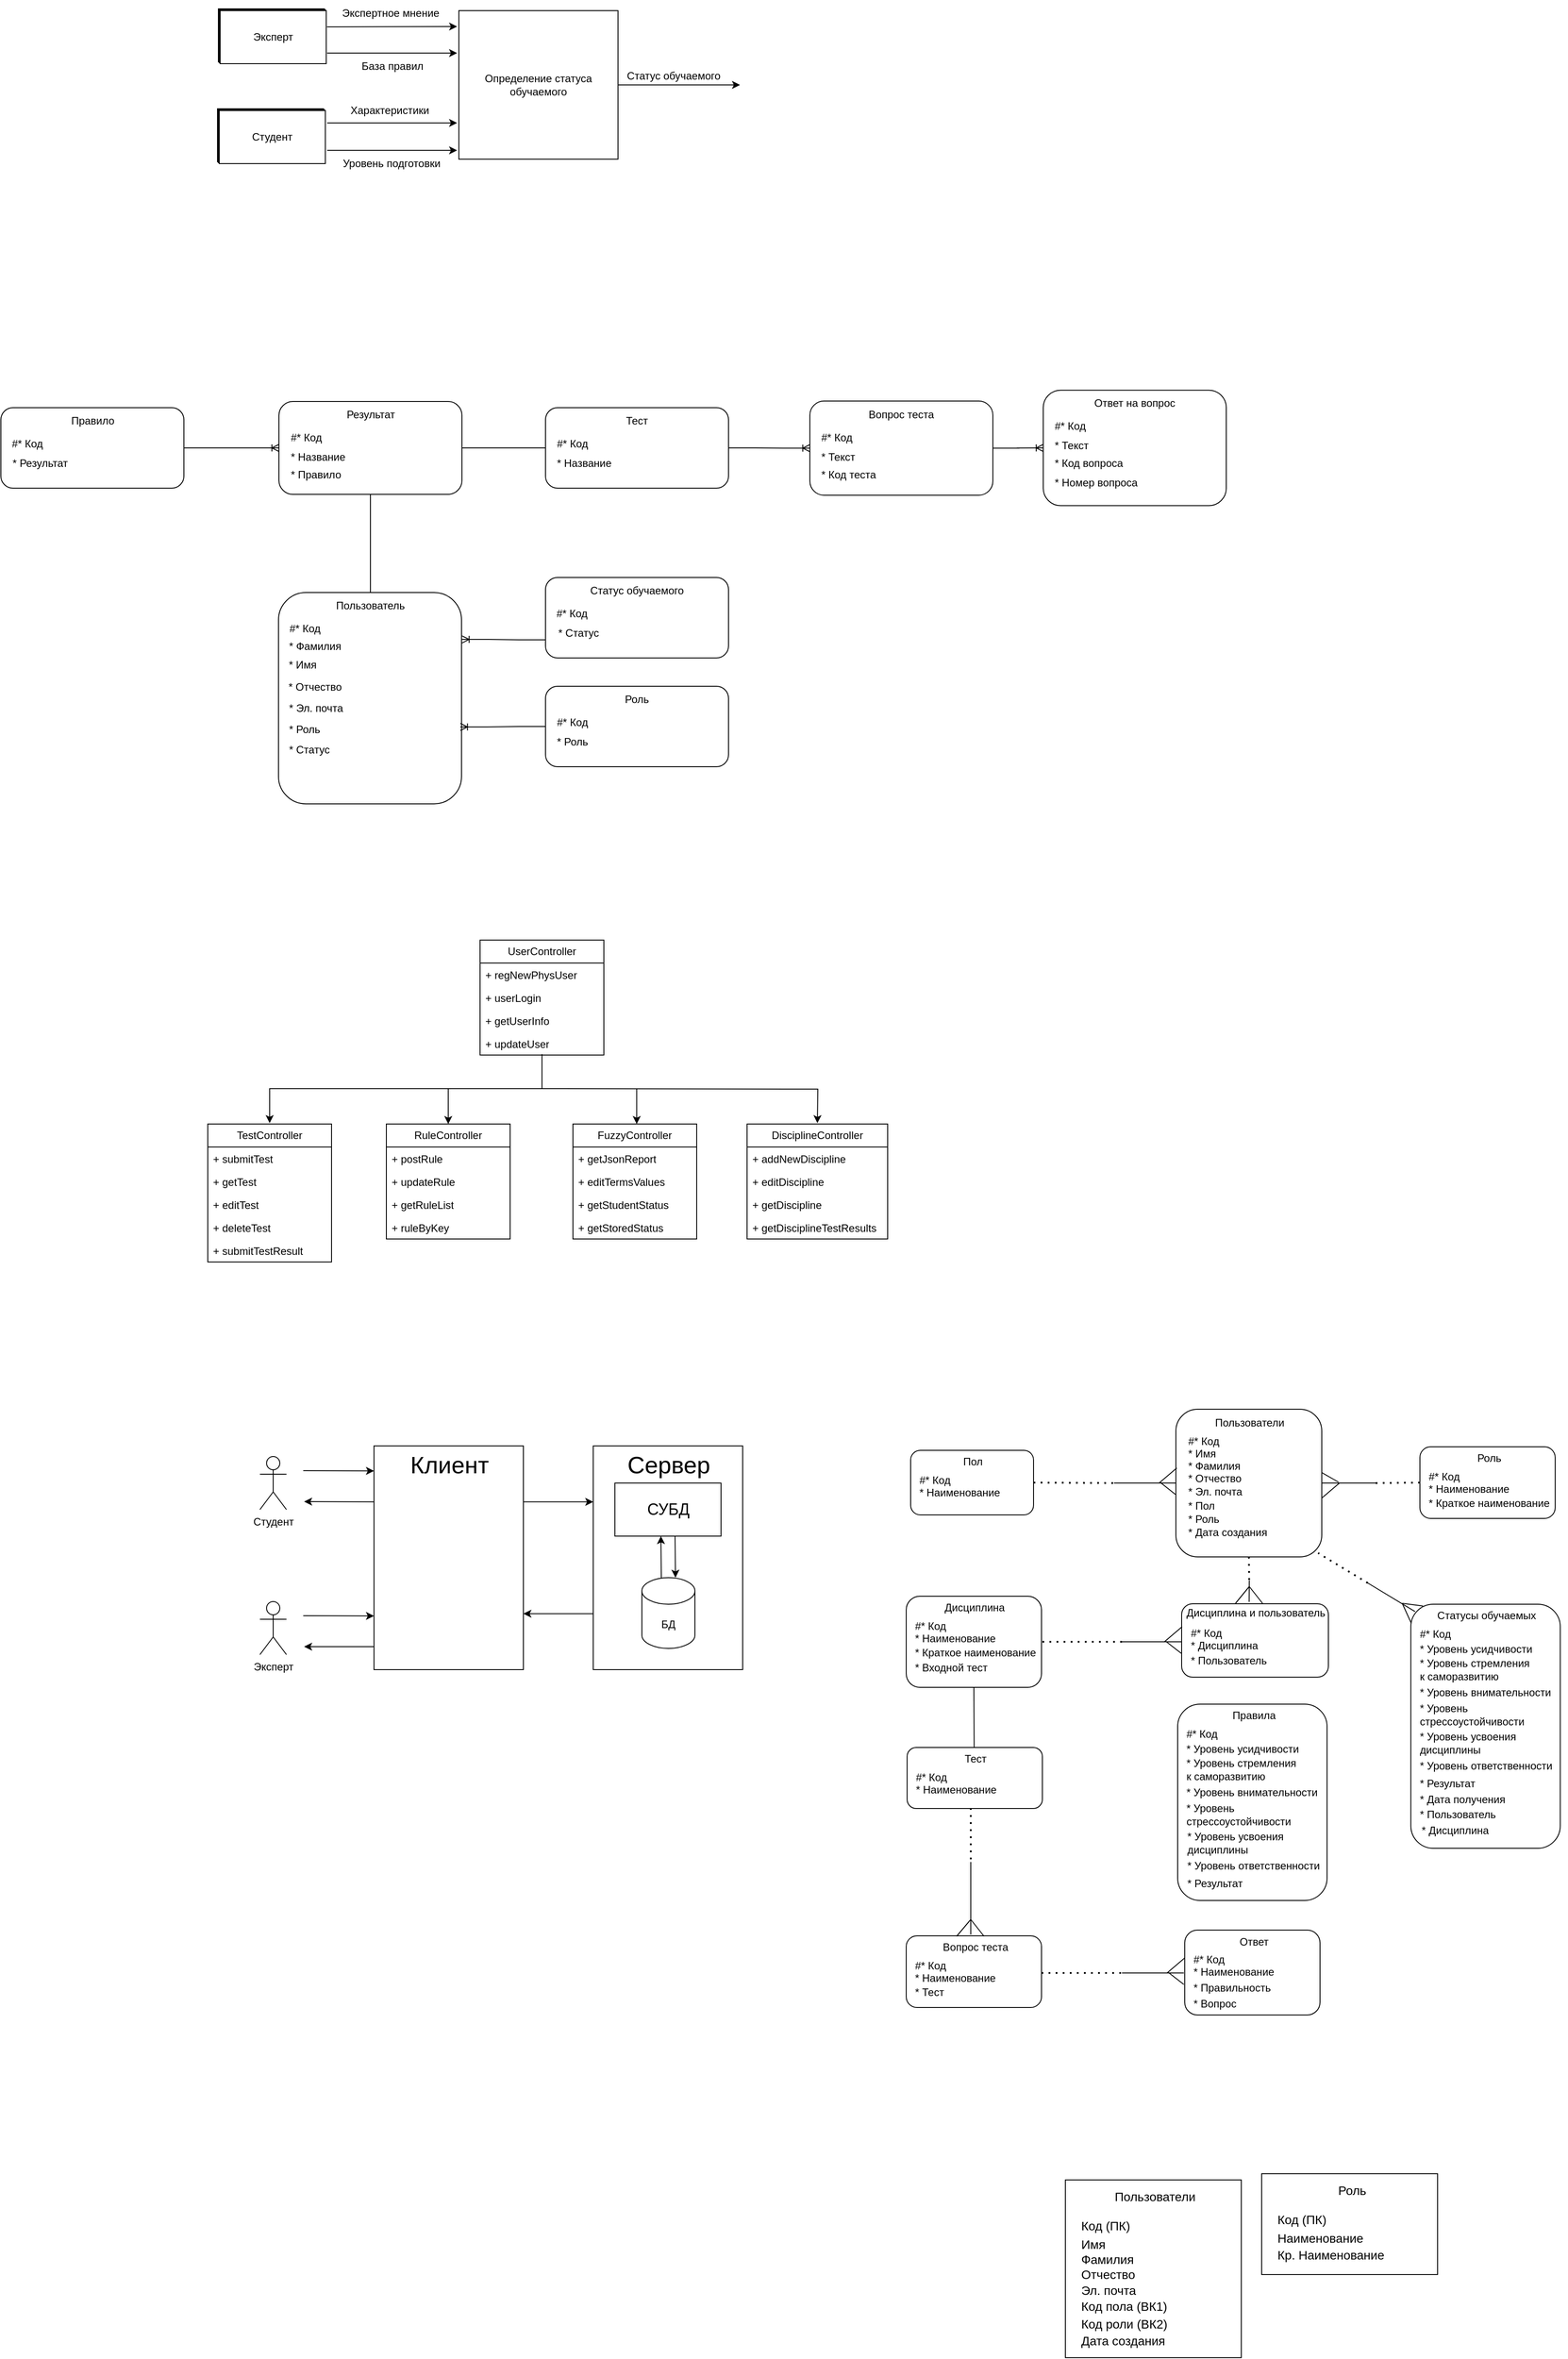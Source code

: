 <mxfile version="21.3.2" type="github">
  <diagram name="Page-1" id="r2jiotqS8Zv0sgoh7WJZ">
    <mxGraphModel dx="1830" dy="397" grid="0" gridSize="10" guides="1" tooltips="1" connect="1" arrows="1" fold="1" page="0" pageScale="1" pageWidth="827" pageHeight="1169" math="0" shadow="0">
      <root>
        <mxCell id="0" />
        <mxCell id="1" parent="0" />
        <mxCell id="Hc6-qmwHLXE1_6r6NP6y-1" value="" style="rounded=0;whiteSpace=wrap;html=1;" parent="1" vertex="1">
          <mxGeometry x="180" y="410" width="120" height="60" as="geometry" />
        </mxCell>
        <mxCell id="Hc6-qmwHLXE1_6r6NP6y-2" value="" style="rounded=0;whiteSpace=wrap;html=1;" parent="1" vertex="1">
          <mxGeometry x="181" y="411" width="120" height="60" as="geometry" />
        </mxCell>
        <mxCell id="Hc6-qmwHLXE1_6r6NP6y-3" value="Эксперт" style="rounded=0;whiteSpace=wrap;html=1;" parent="1" vertex="1">
          <mxGeometry x="182" y="412" width="120" height="60" as="geometry" />
        </mxCell>
        <mxCell id="Hc6-qmwHLXE1_6r6NP6y-4" value="" style="rounded=0;whiteSpace=wrap;html=1;" parent="1" vertex="1">
          <mxGeometry x="179" y="523" width="120" height="60" as="geometry" />
        </mxCell>
        <mxCell id="Hc6-qmwHLXE1_6r6NP6y-5" value="" style="rounded=0;whiteSpace=wrap;html=1;" parent="1" vertex="1">
          <mxGeometry x="180" y="524" width="120" height="60" as="geometry" />
        </mxCell>
        <mxCell id="Hc6-qmwHLXE1_6r6NP6y-6" value="Студент" style="rounded=0;whiteSpace=wrap;html=1;" parent="1" vertex="1">
          <mxGeometry x="181" y="525" width="120" height="60" as="geometry" />
        </mxCell>
        <mxCell id="Hc6-qmwHLXE1_6r6NP6y-7" value="Определение статуса обучаемого" style="rounded=0;whiteSpace=wrap;html=1;" parent="1" vertex="1">
          <mxGeometry x="452" y="412" width="180" height="168" as="geometry" />
        </mxCell>
        <mxCell id="Hc6-qmwHLXE1_6r6NP6y-8" value="" style="endArrow=classic;html=1;rounded=0;exitX=1.007;exitY=0.307;exitDx=0;exitDy=0;exitPerimeter=0;" parent="1" source="Hc6-qmwHLXE1_6r6NP6y-3" edge="1">
          <mxGeometry width="50" height="50" relative="1" as="geometry">
            <mxPoint x="340" y="520" as="sourcePoint" />
            <mxPoint x="450" y="430" as="targetPoint" />
          </mxGeometry>
        </mxCell>
        <mxCell id="Hc6-qmwHLXE1_6r6NP6y-9" value="Экспертное мнение" style="text;html=1;strokeColor=none;fillColor=none;align=center;verticalAlign=middle;whiteSpace=wrap;rounded=0;" parent="1" vertex="1">
          <mxGeometry x="300" y="400" width="150" height="30" as="geometry" />
        </mxCell>
        <mxCell id="Hc6-qmwHLXE1_6r6NP6y-10" value="" style="endArrow=classic;html=1;rounded=0;exitX=1.007;exitY=0.307;exitDx=0;exitDy=0;exitPerimeter=0;" parent="1" edge="1">
          <mxGeometry width="50" height="50" relative="1" as="geometry">
            <mxPoint x="303" y="460" as="sourcePoint" />
            <mxPoint x="450" y="460" as="targetPoint" />
          </mxGeometry>
        </mxCell>
        <mxCell id="Hc6-qmwHLXE1_6r6NP6y-11" value="База правил" style="text;html=1;strokeColor=none;fillColor=none;align=center;verticalAlign=middle;whiteSpace=wrap;rounded=0;" parent="1" vertex="1">
          <mxGeometry x="302" y="460" width="150" height="30" as="geometry" />
        </mxCell>
        <mxCell id="Hc6-qmwHLXE1_6r6NP6y-12" value="" style="endArrow=classic;html=1;rounded=0;exitX=1.007;exitY=0.307;exitDx=0;exitDy=0;exitPerimeter=0;" parent="1" edge="1">
          <mxGeometry width="50" height="50" relative="1" as="geometry">
            <mxPoint x="303" y="539" as="sourcePoint" />
            <mxPoint x="450" y="539" as="targetPoint" />
          </mxGeometry>
        </mxCell>
        <mxCell id="Hc6-qmwHLXE1_6r6NP6y-13" value="" style="endArrow=classic;html=1;rounded=0;exitX=1.007;exitY=0.307;exitDx=0;exitDy=0;exitPerimeter=0;" parent="1" edge="1">
          <mxGeometry width="50" height="50" relative="1" as="geometry">
            <mxPoint x="303" y="570" as="sourcePoint" />
            <mxPoint x="450" y="570" as="targetPoint" />
          </mxGeometry>
        </mxCell>
        <mxCell id="Hc6-qmwHLXE1_6r6NP6y-14" value="Характеристики" style="text;html=1;strokeColor=none;fillColor=none;align=center;verticalAlign=middle;whiteSpace=wrap;rounded=0;" parent="1" vertex="1">
          <mxGeometry x="299" y="510" width="150" height="30" as="geometry" />
        </mxCell>
        <mxCell id="Hc6-qmwHLXE1_6r6NP6y-16" value="Уровень подготовки" style="text;html=1;strokeColor=none;fillColor=none;align=center;verticalAlign=middle;whiteSpace=wrap;rounded=0;" parent="1" vertex="1">
          <mxGeometry x="301" y="570" width="150" height="30" as="geometry" />
        </mxCell>
        <mxCell id="Hc6-qmwHLXE1_6r6NP6y-17" value="" style="endArrow=classic;html=1;rounded=0;exitX=1;exitY=0.5;exitDx=0;exitDy=0;" parent="1" source="Hc6-qmwHLXE1_6r6NP6y-7" edge="1">
          <mxGeometry width="50" height="50" relative="1" as="geometry">
            <mxPoint x="590" y="510" as="sourcePoint" />
            <mxPoint x="770" y="496" as="targetPoint" />
          </mxGeometry>
        </mxCell>
        <mxCell id="Hc6-qmwHLXE1_6r6NP6y-18" value="Статус обучаемого" style="text;html=1;strokeColor=none;fillColor=none;align=center;verticalAlign=middle;whiteSpace=wrap;rounded=0;" parent="1" vertex="1">
          <mxGeometry x="620" y="471" width="150" height="30" as="geometry" />
        </mxCell>
        <mxCell id="RWuT2nsoBCj1wl-4rB-y-1" value="" style="rounded=1;whiteSpace=wrap;html=1;" parent="1" vertex="1">
          <mxGeometry x="-66" y="861" width="207" height="91" as="geometry" />
        </mxCell>
        <mxCell id="RWuT2nsoBCj1wl-4rB-y-2" value="Правило" style="text;html=1;strokeColor=none;fillColor=none;align=center;verticalAlign=middle;whiteSpace=wrap;rounded=0;" parent="1" vertex="1">
          <mxGeometry x="7.5" y="861" width="60" height="30" as="geometry" />
        </mxCell>
        <mxCell id="RWuT2nsoBCj1wl-4rB-y-3" value="#* Код" style="text;html=1;strokeColor=none;fillColor=none;align=center;verticalAlign=middle;whiteSpace=wrap;rounded=0;" parent="1" vertex="1">
          <mxGeometry x="-66" y="887" width="60" height="30" as="geometry" />
        </mxCell>
        <mxCell id="RWuT2nsoBCj1wl-4rB-y-4" value="* Результат" style="text;html=1;strokeColor=none;fillColor=none;align=center;verticalAlign=middle;whiteSpace=wrap;rounded=0;" parent="1" vertex="1">
          <mxGeometry x="-59" y="909" width="75" height="30" as="geometry" />
        </mxCell>
        <mxCell id="RWuT2nsoBCj1wl-4rB-y-8" value="" style="rounded=1;whiteSpace=wrap;html=1;" parent="1" vertex="1">
          <mxGeometry x="550" y="1053" width="207" height="91" as="geometry" />
        </mxCell>
        <mxCell id="RWuT2nsoBCj1wl-4rB-y-9" value="Статус обучаемого" style="text;html=1;strokeColor=none;fillColor=none;align=center;verticalAlign=middle;whiteSpace=wrap;rounded=0;" parent="1" vertex="1">
          <mxGeometry x="592.25" y="1053" width="122.5" height="30" as="geometry" />
        </mxCell>
        <mxCell id="RWuT2nsoBCj1wl-4rB-y-10" value="#* Код" style="text;html=1;strokeColor=none;fillColor=none;align=center;verticalAlign=middle;whiteSpace=wrap;rounded=0;" parent="1" vertex="1">
          <mxGeometry x="550" y="1079" width="60" height="30" as="geometry" />
        </mxCell>
        <mxCell id="RWuT2nsoBCj1wl-4rB-y-11" value="* Статус" style="text;html=1;strokeColor=none;fillColor=none;align=center;verticalAlign=middle;whiteSpace=wrap;rounded=0;" parent="1" vertex="1">
          <mxGeometry x="550" y="1101" width="75" height="30" as="geometry" />
        </mxCell>
        <mxCell id="RWuT2nsoBCj1wl-4rB-y-12" value="" style="rounded=1;whiteSpace=wrap;html=1;" parent="1" vertex="1">
          <mxGeometry x="248" y="1070" width="207" height="239" as="geometry" />
        </mxCell>
        <mxCell id="RWuT2nsoBCj1wl-4rB-y-13" value="Пользователь" style="text;html=1;strokeColor=none;fillColor=none;align=center;verticalAlign=middle;whiteSpace=wrap;rounded=0;" parent="1" vertex="1">
          <mxGeometry x="322" y="1070" width="60" height="30" as="geometry" />
        </mxCell>
        <mxCell id="RWuT2nsoBCj1wl-4rB-y-14" value="#* Код" style="text;html=1;strokeColor=none;fillColor=none;align=center;verticalAlign=middle;whiteSpace=wrap;rounded=0;" parent="1" vertex="1">
          <mxGeometry x="248" y="1096" width="60" height="30" as="geometry" />
        </mxCell>
        <mxCell id="RWuT2nsoBCj1wl-4rB-y-15" value="* Фамилия" style="text;html=1;strokeColor=none;fillColor=none;align=center;verticalAlign=middle;whiteSpace=wrap;rounded=0;" parent="1" vertex="1">
          <mxGeometry x="252" y="1115.5" width="75" height="30" as="geometry" />
        </mxCell>
        <mxCell id="RWuT2nsoBCj1wl-4rB-y-16" value="* Эл. почта" style="text;html=1;strokeColor=none;fillColor=none;align=left;verticalAlign=middle;whiteSpace=wrap;rounded=0;" parent="1" vertex="1">
          <mxGeometry x="258" y="1186" width="75" height="30" as="geometry" />
        </mxCell>
        <mxCell id="RWuT2nsoBCj1wl-4rB-y-17" value="" style="rounded=1;whiteSpace=wrap;html=1;" parent="1" vertex="1">
          <mxGeometry x="550" y="1176" width="207" height="91" as="geometry" />
        </mxCell>
        <mxCell id="RWuT2nsoBCj1wl-4rB-y-18" value="Роль" style="text;html=1;strokeColor=none;fillColor=none;align=center;verticalAlign=middle;whiteSpace=wrap;rounded=0;" parent="1" vertex="1">
          <mxGeometry x="592.25" y="1176" width="122.5" height="30" as="geometry" />
        </mxCell>
        <mxCell id="RWuT2nsoBCj1wl-4rB-y-19" value="#* Код" style="text;html=1;strokeColor=none;fillColor=none;align=left;verticalAlign=middle;whiteSpace=wrap;rounded=0;" parent="1" vertex="1">
          <mxGeometry x="561" y="1202" width="60" height="30" as="geometry" />
        </mxCell>
        <mxCell id="RWuT2nsoBCj1wl-4rB-y-20" value="* Роль" style="text;html=1;strokeColor=none;fillColor=none;align=left;verticalAlign=middle;whiteSpace=wrap;rounded=0;" parent="1" vertex="1">
          <mxGeometry x="561" y="1224" width="75" height="30" as="geometry" />
        </mxCell>
        <mxCell id="RWuT2nsoBCj1wl-4rB-y-21" value="* Роль" style="text;html=1;strokeColor=none;fillColor=none;align=left;verticalAlign=middle;whiteSpace=wrap;rounded=0;" parent="1" vertex="1">
          <mxGeometry x="258" y="1210" width="75" height="30" as="geometry" />
        </mxCell>
        <mxCell id="RWuT2nsoBCj1wl-4rB-y-22" value="* Статус" style="text;html=1;strokeColor=none;fillColor=none;align=left;verticalAlign=middle;whiteSpace=wrap;rounded=0;" parent="1" vertex="1">
          <mxGeometry x="258" y="1233" width="75" height="30" as="geometry" />
        </mxCell>
        <mxCell id="RWuT2nsoBCj1wl-4rB-y-24" value="" style="rounded=1;whiteSpace=wrap;html=1;" parent="1" vertex="1">
          <mxGeometry x="550" y="861" width="207" height="91" as="geometry" />
        </mxCell>
        <mxCell id="RWuT2nsoBCj1wl-4rB-y-25" value="Тест" style="text;html=1;strokeColor=none;fillColor=none;align=center;verticalAlign=middle;whiteSpace=wrap;rounded=0;" parent="1" vertex="1">
          <mxGeometry x="592.25" y="861" width="122.5" height="30" as="geometry" />
        </mxCell>
        <mxCell id="RWuT2nsoBCj1wl-4rB-y-26" value="#* Код" style="text;html=1;strokeColor=none;fillColor=none;align=left;verticalAlign=middle;whiteSpace=wrap;rounded=0;" parent="1" vertex="1">
          <mxGeometry x="561" y="887" width="60" height="30" as="geometry" />
        </mxCell>
        <mxCell id="RWuT2nsoBCj1wl-4rB-y-27" value="* Название" style="text;html=1;strokeColor=none;fillColor=none;align=left;verticalAlign=middle;whiteSpace=wrap;rounded=0;" parent="1" vertex="1">
          <mxGeometry x="561" y="909" width="75" height="30" as="geometry" />
        </mxCell>
        <mxCell id="RWuT2nsoBCj1wl-4rB-y-28" value="" style="rounded=1;whiteSpace=wrap;html=1;" parent="1" vertex="1">
          <mxGeometry x="248.5" y="854" width="207" height="105" as="geometry" />
        </mxCell>
        <mxCell id="RWuT2nsoBCj1wl-4rB-y-29" value="Результат" style="text;html=1;strokeColor=none;fillColor=none;align=center;verticalAlign=middle;whiteSpace=wrap;rounded=0;" parent="1" vertex="1">
          <mxGeometry x="290.75" y="854" width="122.5" height="30" as="geometry" />
        </mxCell>
        <mxCell id="RWuT2nsoBCj1wl-4rB-y-30" value="#* Код" style="text;html=1;strokeColor=none;fillColor=none;align=left;verticalAlign=middle;whiteSpace=wrap;rounded=0;" parent="1" vertex="1">
          <mxGeometry x="259.5" y="880" width="60" height="30" as="geometry" />
        </mxCell>
        <mxCell id="RWuT2nsoBCj1wl-4rB-y-31" value="* Название" style="text;html=1;strokeColor=none;fillColor=none;align=left;verticalAlign=middle;whiteSpace=wrap;rounded=0;" parent="1" vertex="1">
          <mxGeometry x="259.5" y="902" width="75" height="30" as="geometry" />
        </mxCell>
        <mxCell id="RWuT2nsoBCj1wl-4rB-y-32" value="* Правило" style="text;html=1;strokeColor=none;fillColor=none;align=left;verticalAlign=middle;whiteSpace=wrap;rounded=0;" parent="1" vertex="1">
          <mxGeometry x="259.5" y="922" width="75" height="30" as="geometry" />
        </mxCell>
        <mxCell id="RWuT2nsoBCj1wl-4rB-y-37" value="" style="rounded=1;whiteSpace=wrap;html=1;" parent="1" vertex="1">
          <mxGeometry x="849" y="853.5" width="207" height="106.5" as="geometry" />
        </mxCell>
        <mxCell id="RWuT2nsoBCj1wl-4rB-y-38" value="Вопрос теста" style="text;html=1;strokeColor=none;fillColor=none;align=center;verticalAlign=middle;whiteSpace=wrap;rounded=0;" parent="1" vertex="1">
          <mxGeometry x="891.25" y="853.5" width="122.5" height="30" as="geometry" />
        </mxCell>
        <mxCell id="RWuT2nsoBCj1wl-4rB-y-39" value="#* Код" style="text;html=1;strokeColor=none;fillColor=none;align=left;verticalAlign=middle;whiteSpace=wrap;rounded=0;" parent="1" vertex="1">
          <mxGeometry x="860" y="879.5" width="60" height="30" as="geometry" />
        </mxCell>
        <mxCell id="RWuT2nsoBCj1wl-4rB-y-40" value="* Текст" style="text;html=1;strokeColor=none;fillColor=none;align=left;verticalAlign=middle;whiteSpace=wrap;rounded=0;" parent="1" vertex="1">
          <mxGeometry x="860" y="901.5" width="75" height="30" as="geometry" />
        </mxCell>
        <mxCell id="RWuT2nsoBCj1wl-4rB-y-42" value="* Код теста" style="text;html=1;strokeColor=none;fillColor=none;align=left;verticalAlign=middle;whiteSpace=wrap;rounded=0;" parent="1" vertex="1">
          <mxGeometry x="860" y="921.5" width="127" height="30" as="geometry" />
        </mxCell>
        <mxCell id="RWuT2nsoBCj1wl-4rB-y-44" value="" style="rounded=1;whiteSpace=wrap;html=1;" parent="1" vertex="1">
          <mxGeometry x="1113" y="841.25" width="207" height="130.5" as="geometry" />
        </mxCell>
        <mxCell id="RWuT2nsoBCj1wl-4rB-y-45" value="Ответ на вопрос" style="text;html=1;strokeColor=none;fillColor=none;align=center;verticalAlign=middle;whiteSpace=wrap;rounded=0;" parent="1" vertex="1">
          <mxGeometry x="1155.25" y="841.25" width="122.5" height="30" as="geometry" />
        </mxCell>
        <mxCell id="RWuT2nsoBCj1wl-4rB-y-46" value="#* Код" style="text;html=1;strokeColor=none;fillColor=none;align=left;verticalAlign=middle;whiteSpace=wrap;rounded=0;" parent="1" vertex="1">
          <mxGeometry x="1124" y="867.25" width="60" height="30" as="geometry" />
        </mxCell>
        <mxCell id="RWuT2nsoBCj1wl-4rB-y-47" value="* Текст" style="text;html=1;strokeColor=none;fillColor=none;align=left;verticalAlign=middle;whiteSpace=wrap;rounded=0;" parent="1" vertex="1">
          <mxGeometry x="1124" y="889.25" width="75" height="30" as="geometry" />
        </mxCell>
        <mxCell id="RWuT2nsoBCj1wl-4rB-y-48" value="* Код вопроса" style="text;html=1;strokeColor=none;fillColor=none;align=left;verticalAlign=middle;whiteSpace=wrap;rounded=0;" parent="1" vertex="1">
          <mxGeometry x="1124" y="909.25" width="127" height="30" as="geometry" />
        </mxCell>
        <mxCell id="RWuT2nsoBCj1wl-4rB-y-49" value="* Номер вопроса" style="text;html=1;strokeColor=none;fillColor=none;align=left;verticalAlign=middle;whiteSpace=wrap;rounded=0;" parent="1" vertex="1">
          <mxGeometry x="1124" y="930.75" width="127" height="30" as="geometry" />
        </mxCell>
        <mxCell id="Kspr5tvsop0E_Swm152h-1" value="" style="edgeStyle=entityRelationEdgeStyle;fontSize=12;html=1;endArrow=ERoneToMany;rounded=0;entryX=0;entryY=0.5;entryDx=0;entryDy=0;exitX=1;exitY=0.5;exitDx=0;exitDy=0;" parent="1" source="RWuT2nsoBCj1wl-4rB-y-1" target="RWuT2nsoBCj1wl-4rB-y-28" edge="1">
          <mxGeometry width="100" height="100" relative="1" as="geometry">
            <mxPoint x="-220" y="1396" as="sourcePoint" />
            <mxPoint x="74" y="1126" as="targetPoint" />
          </mxGeometry>
        </mxCell>
        <mxCell id="Kspr5tvsop0E_Swm152h-2" value="" style="endArrow=none;html=1;rounded=0;exitX=0.5;exitY=1;exitDx=0;exitDy=0;entryX=0.5;entryY=0;entryDx=0;entryDy=0;" parent="1" source="RWuT2nsoBCj1wl-4rB-y-28" target="RWuT2nsoBCj1wl-4rB-y-13" edge="1">
          <mxGeometry relative="1" as="geometry">
            <mxPoint x="157" y="1135" as="sourcePoint" />
            <mxPoint x="317" y="1135" as="targetPoint" />
          </mxGeometry>
        </mxCell>
        <mxCell id="Kspr5tvsop0E_Swm152h-3" value="* Имя" style="text;html=1;strokeColor=none;fillColor=none;align=center;verticalAlign=middle;whiteSpace=wrap;rounded=0;" parent="1" vertex="1">
          <mxGeometry x="238" y="1137" width="75" height="30" as="geometry" />
        </mxCell>
        <mxCell id="Kspr5tvsop0E_Swm152h-4" value="* Отчество" style="text;html=1;strokeColor=none;fillColor=none;align=center;verticalAlign=middle;whiteSpace=wrap;rounded=0;" parent="1" vertex="1">
          <mxGeometry x="252" y="1162" width="75" height="30" as="geometry" />
        </mxCell>
        <mxCell id="Kspr5tvsop0E_Swm152h-5" value="" style="endArrow=none;html=1;rounded=0;exitX=0;exitY=0.5;exitDx=0;exitDy=0;entryX=1;entryY=0.5;entryDx=0;entryDy=0;" parent="1" source="RWuT2nsoBCj1wl-4rB-y-24" target="RWuT2nsoBCj1wl-4rB-y-28" edge="1">
          <mxGeometry relative="1" as="geometry">
            <mxPoint x="362" y="969" as="sourcePoint" />
            <mxPoint x="362" y="1080" as="targetPoint" />
          </mxGeometry>
        </mxCell>
        <mxCell id="Kspr5tvsop0E_Swm152h-6" value="" style="edgeStyle=entityRelationEdgeStyle;fontSize=12;html=1;endArrow=ERoneToMany;rounded=0;exitX=0;exitY=0.5;exitDx=0;exitDy=0;entryX=0.994;entryY=0.636;entryDx=0;entryDy=0;entryPerimeter=0;" parent="1" source="RWuT2nsoBCj1wl-4rB-y-17" target="RWuT2nsoBCj1wl-4rB-y-12" edge="1">
          <mxGeometry width="100" height="100" relative="1" as="geometry">
            <mxPoint x="445" y="1338" as="sourcePoint" />
            <mxPoint x="553" y="1338" as="targetPoint" />
          </mxGeometry>
        </mxCell>
        <mxCell id="Kspr5tvsop0E_Swm152h-7" value="" style="edgeStyle=entityRelationEdgeStyle;fontSize=12;html=1;endArrow=ERoneToMany;rounded=0;exitX=0;exitY=0.75;exitDx=0;exitDy=0;entryX=1.003;entryY=0.222;entryDx=0;entryDy=0;entryPerimeter=0;" parent="1" source="RWuT2nsoBCj1wl-4rB-y-11" target="RWuT2nsoBCj1wl-4rB-y-12" edge="1">
          <mxGeometry width="100" height="100" relative="1" as="geometry">
            <mxPoint x="625" y="1162" as="sourcePoint" />
            <mxPoint x="529" y="1162" as="targetPoint" />
          </mxGeometry>
        </mxCell>
        <mxCell id="Kspr5tvsop0E_Swm152h-8" value="" style="edgeStyle=entityRelationEdgeStyle;fontSize=12;html=1;endArrow=ERoneToMany;rounded=0;exitX=1;exitY=0.5;exitDx=0;exitDy=0;entryX=0;entryY=0.5;entryDx=0;entryDy=0;" parent="1" source="RWuT2nsoBCj1wl-4rB-y-24" target="RWuT2nsoBCj1wl-4rB-y-37" edge="1">
          <mxGeometry width="100" height="100" relative="1" as="geometry">
            <mxPoint x="560" y="1134" as="sourcePoint" />
            <mxPoint x="466" y="1133" as="targetPoint" />
          </mxGeometry>
        </mxCell>
        <mxCell id="Kspr5tvsop0E_Swm152h-9" value="" style="edgeStyle=entityRelationEdgeStyle;fontSize=12;html=1;endArrow=ERoneToMany;rounded=0;exitX=1;exitY=0.5;exitDx=0;exitDy=0;entryX=0;entryY=0.5;entryDx=0;entryDy=0;" parent="1" source="RWuT2nsoBCj1wl-4rB-y-37" target="RWuT2nsoBCj1wl-4rB-y-44" edge="1">
          <mxGeometry width="100" height="100" relative="1" as="geometry">
            <mxPoint x="1049" y="1084.21" as="sourcePoint" />
            <mxPoint x="1109" y="1083" as="targetPoint" />
          </mxGeometry>
        </mxCell>
        <mxCell id="7J0znBphMK5on-PZq-qu-32" value="" style="edgeStyle=orthogonalEdgeStyle;rounded=0;orthogonalLoop=1;jettySize=auto;html=1;entryX=0.5;entryY=0;entryDx=0;entryDy=0;" parent="1" edge="1">
          <mxGeometry relative="1" as="geometry">
            <mxPoint x="546" y="1592" as="sourcePoint" />
            <mxPoint x="238" y="1670" as="targetPoint" />
            <Array as="points">
              <mxPoint x="546" y="1631" />
              <mxPoint x="238" y="1631" />
            </Array>
          </mxGeometry>
        </mxCell>
        <mxCell id="7J0znBphMK5on-PZq-qu-33" value="" style="edgeStyle=orthogonalEdgeStyle;rounded=0;orthogonalLoop=1;jettySize=auto;html=1;entryX=0.5;entryY=0;entryDx=0;entryDy=0;" parent="1" edge="1">
          <mxGeometry relative="1" as="geometry">
            <mxPoint x="546" y="1631" as="sourcePoint" />
            <mxPoint x="857.5" y="1670" as="targetPoint" />
          </mxGeometry>
        </mxCell>
        <mxCell id="7J0znBphMK5on-PZq-qu-1" value="UserController" style="swimlane;fontStyle=0;childLayout=stackLayout;horizontal=1;startSize=26;fillColor=none;horizontalStack=0;resizeParent=1;resizeParentMax=0;resizeLast=0;collapsible=1;marginBottom=0;whiteSpace=wrap;html=1;" parent="1" vertex="1">
          <mxGeometry x="476" y="1463" width="140" height="130" as="geometry" />
        </mxCell>
        <mxCell id="7J0znBphMK5on-PZq-qu-2" value="+ regNewPhysUser" style="text;strokeColor=none;fillColor=none;align=left;verticalAlign=top;spacingLeft=4;spacingRight=4;overflow=hidden;rotatable=0;points=[[0,0.5],[1,0.5]];portConstraint=eastwest;whiteSpace=wrap;html=1;" parent="7J0znBphMK5on-PZq-qu-1" vertex="1">
          <mxGeometry y="26" width="140" height="26" as="geometry" />
        </mxCell>
        <mxCell id="7J0znBphMK5on-PZq-qu-3" value="+ userLogin" style="text;strokeColor=none;fillColor=none;align=left;verticalAlign=top;spacingLeft=4;spacingRight=4;overflow=hidden;rotatable=0;points=[[0,0.5],[1,0.5]];portConstraint=eastwest;whiteSpace=wrap;html=1;" parent="7J0znBphMK5on-PZq-qu-1" vertex="1">
          <mxGeometry y="52" width="140" height="26" as="geometry" />
        </mxCell>
        <mxCell id="7J0znBphMK5on-PZq-qu-4" value="+ getUserInfo" style="text;strokeColor=none;fillColor=none;align=left;verticalAlign=top;spacingLeft=4;spacingRight=4;overflow=hidden;rotatable=0;points=[[0,0.5],[1,0.5]];portConstraint=eastwest;whiteSpace=wrap;html=1;" parent="7J0znBphMK5on-PZq-qu-1" vertex="1">
          <mxGeometry y="78" width="140" height="26" as="geometry" />
        </mxCell>
        <mxCell id="7J0znBphMK5on-PZq-qu-9" value="+ updateUser" style="text;strokeColor=none;fillColor=none;align=left;verticalAlign=top;spacingLeft=4;spacingRight=4;overflow=hidden;rotatable=0;points=[[0,0.5],[1,0.5]];portConstraint=eastwest;whiteSpace=wrap;html=1;" parent="7J0znBphMK5on-PZq-qu-1" vertex="1">
          <mxGeometry y="104" width="140" height="26" as="geometry" />
        </mxCell>
        <mxCell id="7J0znBphMK5on-PZq-qu-10" value="TestController" style="swimlane;fontStyle=0;childLayout=stackLayout;horizontal=1;startSize=26;fillColor=none;horizontalStack=0;resizeParent=1;resizeParentMax=0;resizeLast=0;collapsible=1;marginBottom=0;whiteSpace=wrap;html=1;" parent="1" vertex="1">
          <mxGeometry x="168" y="1671" width="140" height="156" as="geometry" />
        </mxCell>
        <mxCell id="7J0znBphMK5on-PZq-qu-11" value="+ submitTest" style="text;strokeColor=none;fillColor=none;align=left;verticalAlign=top;spacingLeft=4;spacingRight=4;overflow=hidden;rotatable=0;points=[[0,0.5],[1,0.5]];portConstraint=eastwest;whiteSpace=wrap;html=1;" parent="7J0znBphMK5on-PZq-qu-10" vertex="1">
          <mxGeometry y="26" width="140" height="26" as="geometry" />
        </mxCell>
        <mxCell id="7J0znBphMK5on-PZq-qu-12" value="+ getTest" style="text;strokeColor=none;fillColor=none;align=left;verticalAlign=top;spacingLeft=4;spacingRight=4;overflow=hidden;rotatable=0;points=[[0,0.5],[1,0.5]];portConstraint=eastwest;whiteSpace=wrap;html=1;" parent="7J0znBphMK5on-PZq-qu-10" vertex="1">
          <mxGeometry y="52" width="140" height="26" as="geometry" />
        </mxCell>
        <mxCell id="7J0znBphMK5on-PZq-qu-13" value="+ editTest" style="text;strokeColor=none;fillColor=none;align=left;verticalAlign=top;spacingLeft=4;spacingRight=4;overflow=hidden;rotatable=0;points=[[0,0.5],[1,0.5]];portConstraint=eastwest;whiteSpace=wrap;html=1;" parent="7J0znBphMK5on-PZq-qu-10" vertex="1">
          <mxGeometry y="78" width="140" height="26" as="geometry" />
        </mxCell>
        <mxCell id="7J0znBphMK5on-PZq-qu-14" value="+ deleteTest" style="text;strokeColor=none;fillColor=none;align=left;verticalAlign=top;spacingLeft=4;spacingRight=4;overflow=hidden;rotatable=0;points=[[0,0.5],[1,0.5]];portConstraint=eastwest;whiteSpace=wrap;html=1;" parent="7J0znBphMK5on-PZq-qu-10" vertex="1">
          <mxGeometry y="104" width="140" height="26" as="geometry" />
        </mxCell>
        <mxCell id="7J0znBphMK5on-PZq-qu-15" value="+ submitTestResult" style="text;strokeColor=none;fillColor=none;align=left;verticalAlign=top;spacingLeft=4;spacingRight=4;overflow=hidden;rotatable=0;points=[[0,0.5],[1,0.5]];portConstraint=eastwest;whiteSpace=wrap;html=1;" parent="7J0znBphMK5on-PZq-qu-10" vertex="1">
          <mxGeometry y="130" width="140" height="26" as="geometry" />
        </mxCell>
        <mxCell id="7J0znBphMK5on-PZq-qu-16" value="RuleController" style="swimlane;fontStyle=0;childLayout=stackLayout;horizontal=1;startSize=26;fillColor=none;horizontalStack=0;resizeParent=1;resizeParentMax=0;resizeLast=0;collapsible=1;marginBottom=0;whiteSpace=wrap;html=1;" parent="1" vertex="1">
          <mxGeometry x="370" y="1671" width="140" height="130" as="geometry" />
        </mxCell>
        <mxCell id="7J0znBphMK5on-PZq-qu-17" value="+ postRule" style="text;strokeColor=none;fillColor=none;align=left;verticalAlign=top;spacingLeft=4;spacingRight=4;overflow=hidden;rotatable=0;points=[[0,0.5],[1,0.5]];portConstraint=eastwest;whiteSpace=wrap;html=1;" parent="7J0znBphMK5on-PZq-qu-16" vertex="1">
          <mxGeometry y="26" width="140" height="26" as="geometry" />
        </mxCell>
        <mxCell id="7J0znBphMK5on-PZq-qu-18" value="+ updateRule" style="text;strokeColor=none;fillColor=none;align=left;verticalAlign=top;spacingLeft=4;spacingRight=4;overflow=hidden;rotatable=0;points=[[0,0.5],[1,0.5]];portConstraint=eastwest;whiteSpace=wrap;html=1;" parent="7J0znBphMK5on-PZq-qu-16" vertex="1">
          <mxGeometry y="52" width="140" height="26" as="geometry" />
        </mxCell>
        <mxCell id="7J0znBphMK5on-PZq-qu-19" value="+ getRuleList" style="text;strokeColor=none;fillColor=none;align=left;verticalAlign=top;spacingLeft=4;spacingRight=4;overflow=hidden;rotatable=0;points=[[0,0.5],[1,0.5]];portConstraint=eastwest;whiteSpace=wrap;html=1;" parent="7J0znBphMK5on-PZq-qu-16" vertex="1">
          <mxGeometry y="78" width="140" height="26" as="geometry" />
        </mxCell>
        <mxCell id="7J0znBphMK5on-PZq-qu-20" value="+ ruleByKey" style="text;strokeColor=none;fillColor=none;align=left;verticalAlign=top;spacingLeft=4;spacingRight=4;overflow=hidden;rotatable=0;points=[[0,0.5],[1,0.5]];portConstraint=eastwest;whiteSpace=wrap;html=1;" parent="7J0znBphMK5on-PZq-qu-16" vertex="1">
          <mxGeometry y="104" width="140" height="26" as="geometry" />
        </mxCell>
        <mxCell id="7J0znBphMK5on-PZq-qu-21" value="FuzzyController" style="swimlane;fontStyle=0;childLayout=stackLayout;horizontal=1;startSize=26;fillColor=none;horizontalStack=0;resizeParent=1;resizeParentMax=0;resizeLast=0;collapsible=1;marginBottom=0;whiteSpace=wrap;html=1;" parent="1" vertex="1">
          <mxGeometry x="581" y="1671" width="140" height="130" as="geometry" />
        </mxCell>
        <mxCell id="7J0znBphMK5on-PZq-qu-22" value="+ getJsonReport" style="text;strokeColor=none;fillColor=none;align=left;verticalAlign=top;spacingLeft=4;spacingRight=4;overflow=hidden;rotatable=0;points=[[0,0.5],[1,0.5]];portConstraint=eastwest;whiteSpace=wrap;html=1;" parent="7J0znBphMK5on-PZq-qu-21" vertex="1">
          <mxGeometry y="26" width="140" height="26" as="geometry" />
        </mxCell>
        <mxCell id="7J0znBphMK5on-PZq-qu-23" value="+ editTermsValues" style="text;strokeColor=none;fillColor=none;align=left;verticalAlign=top;spacingLeft=4;spacingRight=4;overflow=hidden;rotatable=0;points=[[0,0.5],[1,0.5]];portConstraint=eastwest;whiteSpace=wrap;html=1;" parent="7J0znBphMK5on-PZq-qu-21" vertex="1">
          <mxGeometry y="52" width="140" height="26" as="geometry" />
        </mxCell>
        <mxCell id="7J0znBphMK5on-PZq-qu-24" value="+ getStudentStatus" style="text;strokeColor=none;fillColor=none;align=left;verticalAlign=top;spacingLeft=4;spacingRight=4;overflow=hidden;rotatable=0;points=[[0,0.5],[1,0.5]];portConstraint=eastwest;whiteSpace=wrap;html=1;" parent="7J0znBphMK5on-PZq-qu-21" vertex="1">
          <mxGeometry y="78" width="140" height="26" as="geometry" />
        </mxCell>
        <mxCell id="7J0znBphMK5on-PZq-qu-25" value="+ getStoredStatus" style="text;strokeColor=none;fillColor=none;align=left;verticalAlign=top;spacingLeft=4;spacingRight=4;overflow=hidden;rotatable=0;points=[[0,0.5],[1,0.5]];portConstraint=eastwest;whiteSpace=wrap;html=1;" parent="7J0znBphMK5on-PZq-qu-21" vertex="1">
          <mxGeometry y="104" width="140" height="26" as="geometry" />
        </mxCell>
        <mxCell id="7J0znBphMK5on-PZq-qu-26" value="DisciplineController" style="swimlane;fontStyle=0;childLayout=stackLayout;horizontal=1;startSize=26;fillColor=none;horizontalStack=0;resizeParent=1;resizeParentMax=0;resizeLast=0;collapsible=1;marginBottom=0;whiteSpace=wrap;html=1;" parent="1" vertex="1">
          <mxGeometry x="778" y="1671" width="159" height="130" as="geometry" />
        </mxCell>
        <mxCell id="7J0znBphMK5on-PZq-qu-27" value="+ addNewDiscipline" style="text;strokeColor=none;fillColor=none;align=left;verticalAlign=top;spacingLeft=4;spacingRight=4;overflow=hidden;rotatable=0;points=[[0,0.5],[1,0.5]];portConstraint=eastwest;whiteSpace=wrap;html=1;" parent="7J0znBphMK5on-PZq-qu-26" vertex="1">
          <mxGeometry y="26" width="159" height="26" as="geometry" />
        </mxCell>
        <mxCell id="7J0znBphMK5on-PZq-qu-28" value="+ editDiscipline" style="text;strokeColor=none;fillColor=none;align=left;verticalAlign=top;spacingLeft=4;spacingRight=4;overflow=hidden;rotatable=0;points=[[0,0.5],[1,0.5]];portConstraint=eastwest;whiteSpace=wrap;html=1;" parent="7J0znBphMK5on-PZq-qu-26" vertex="1">
          <mxGeometry y="52" width="159" height="26" as="geometry" />
        </mxCell>
        <mxCell id="7J0znBphMK5on-PZq-qu-29" value="+ getDiscipline" style="text;strokeColor=none;fillColor=none;align=left;verticalAlign=top;spacingLeft=4;spacingRight=4;overflow=hidden;rotatable=0;points=[[0,0.5],[1,0.5]];portConstraint=eastwest;whiteSpace=wrap;html=1;" parent="7J0znBphMK5on-PZq-qu-26" vertex="1">
          <mxGeometry y="78" width="159" height="26" as="geometry" />
        </mxCell>
        <mxCell id="7J0znBphMK5on-PZq-qu-30" value="+ getDisciplineTestResults" style="text;strokeColor=none;fillColor=none;align=left;verticalAlign=top;spacingLeft=4;spacingRight=4;overflow=hidden;rotatable=0;points=[[0,0.5],[1,0.5]];portConstraint=eastwest;whiteSpace=wrap;html=1;" parent="7J0znBphMK5on-PZq-qu-26" vertex="1">
          <mxGeometry y="104" width="159" height="26" as="geometry" />
        </mxCell>
        <mxCell id="7J0znBphMK5on-PZq-qu-34" value="" style="endArrow=classic;html=1;rounded=0;entryX=0.5;entryY=0;entryDx=0;entryDy=0;" parent="1" target="7J0znBphMK5on-PZq-qu-16" edge="1">
          <mxGeometry width="50" height="50" relative="1" as="geometry">
            <mxPoint x="440" y="1631" as="sourcePoint" />
            <mxPoint x="505" y="1847" as="targetPoint" />
          </mxGeometry>
        </mxCell>
        <mxCell id="7J0znBphMK5on-PZq-qu-35" value="" style="endArrow=classic;html=1;rounded=0;entryX=0.5;entryY=0;entryDx=0;entryDy=0;" parent="1" edge="1">
          <mxGeometry width="50" height="50" relative="1" as="geometry">
            <mxPoint x="653.16" y="1631" as="sourcePoint" />
            <mxPoint x="653.16" y="1671" as="targetPoint" />
          </mxGeometry>
        </mxCell>
        <mxCell id="7J0znBphMK5on-PZq-qu-37" value="" style="rounded=0;whiteSpace=wrap;html=1;" parent="1" vertex="1">
          <mxGeometry x="356" y="2035" width="169" height="253" as="geometry" />
        </mxCell>
        <mxCell id="7J0znBphMK5on-PZq-qu-38" value="&lt;font style=&quot;font-size: 27px;&quot;&gt;Клиент&lt;/font&gt;" style="text;html=1;align=center;verticalAlign=middle;resizable=0;points=[];autosize=1;strokeColor=none;fillColor=none;" parent="1" vertex="1">
          <mxGeometry x="387" y="2035" width="107" height="44" as="geometry" />
        </mxCell>
        <mxCell id="7J0znBphMK5on-PZq-qu-39" value="" style="rounded=0;whiteSpace=wrap;html=1;" parent="1" vertex="1">
          <mxGeometry x="604" y="2035" width="169" height="253" as="geometry" />
        </mxCell>
        <mxCell id="7J0znBphMK5on-PZq-qu-41" value="" style="endArrow=classic;html=1;rounded=0;exitX=1;exitY=0.25;exitDx=0;exitDy=0;entryX=0;entryY=0.25;entryDx=0;entryDy=0;" parent="1" source="7J0znBphMK5on-PZq-qu-37" target="7J0znBphMK5on-PZq-qu-39" edge="1">
          <mxGeometry width="50" height="50" relative="1" as="geometry">
            <mxPoint x="586" y="2402" as="sourcePoint" />
            <mxPoint x="636" y="2352" as="targetPoint" />
          </mxGeometry>
        </mxCell>
        <mxCell id="7J0znBphMK5on-PZq-qu-42" value="" style="endArrow=classic;html=1;rounded=0;entryX=1;entryY=0.75;entryDx=0;entryDy=0;exitX=0;exitY=0.75;exitDx=0;exitDy=0;" parent="1" source="7J0znBphMK5on-PZq-qu-39" target="7J0znBphMK5on-PZq-qu-37" edge="1">
          <mxGeometry width="50" height="50" relative="1" as="geometry">
            <mxPoint x="521" y="2432" as="sourcePoint" />
            <mxPoint x="571" y="2382" as="targetPoint" />
          </mxGeometry>
        </mxCell>
        <mxCell id="7J0znBphMK5on-PZq-qu-43" value="&lt;font style=&quot;font-size: 18px;&quot;&gt;СУБД&lt;/font&gt;" style="rounded=0;whiteSpace=wrap;html=1;" parent="1" vertex="1">
          <mxGeometry x="628.5" y="2077" width="120" height="60" as="geometry" />
        </mxCell>
        <mxCell id="7J0znBphMK5on-PZq-qu-44" value="БД" style="shape=cylinder3;whiteSpace=wrap;html=1;boundedLbl=1;backgroundOutline=1;size=15;" parent="1" vertex="1">
          <mxGeometry x="659" y="2184" width="60" height="80" as="geometry" />
        </mxCell>
        <mxCell id="7J0znBphMK5on-PZq-qu-45" value="" style="endArrow=classic;html=1;rounded=0;exitX=0.5;exitY=1;exitDx=0;exitDy=0;entryX=0.5;entryY=0;entryDx=0;entryDy=0;entryPerimeter=0;" parent="1" edge="1">
          <mxGeometry width="50" height="50" relative="1" as="geometry">
            <mxPoint x="696.5" y="2137" as="sourcePoint" />
            <mxPoint x="697" y="2184" as="targetPoint" />
          </mxGeometry>
        </mxCell>
        <mxCell id="7J0znBphMK5on-PZq-qu-46" value="" style="endArrow=classic;html=1;rounded=0;exitX=0.5;exitY=0;exitDx=0;exitDy=0;exitPerimeter=0;entryX=0.5;entryY=1;entryDx=0;entryDy=0;" parent="1" edge="1">
          <mxGeometry width="50" height="50" relative="1" as="geometry">
            <mxPoint x="681" y="2184" as="sourcePoint" />
            <mxPoint x="680.5" y="2137" as="targetPoint" />
          </mxGeometry>
        </mxCell>
        <mxCell id="7J0znBphMK5on-PZq-qu-47" value="&lt;font style=&quot;font-size: 27px;&quot;&gt;Сервер&lt;/font&gt;" style="text;html=1;align=center;verticalAlign=middle;resizable=0;points=[];autosize=1;strokeColor=none;fillColor=none;" parent="1" vertex="1">
          <mxGeometry x="633" y="2035" width="112" height="44" as="geometry" />
        </mxCell>
        <mxCell id="7J0znBphMK5on-PZq-qu-48" value="Студент" style="shape=umlActor;verticalLabelPosition=bottom;verticalAlign=top;html=1;outlineConnect=0;" parent="1" vertex="1">
          <mxGeometry x="227" y="2047" width="30" height="60" as="geometry" />
        </mxCell>
        <mxCell id="7J0znBphMK5on-PZq-qu-52" value="" style="endArrow=classic;html=1;rounded=0;entryX=0;entryY=0.25;entryDx=0;entryDy=0;" parent="1" edge="1">
          <mxGeometry width="50" height="50" relative="1" as="geometry">
            <mxPoint x="276" y="2063" as="sourcePoint" />
            <mxPoint x="356" y="2063.25" as="targetPoint" />
          </mxGeometry>
        </mxCell>
        <mxCell id="7J0znBphMK5on-PZq-qu-53" value="" style="endArrow=classic;html=1;rounded=0;exitX=0;exitY=0.25;exitDx=0;exitDy=0;" parent="1" source="7J0znBphMK5on-PZq-qu-37" edge="1">
          <mxGeometry width="50" height="50" relative="1" as="geometry">
            <mxPoint x="276" y="2103" as="sourcePoint" />
            <mxPoint x="277" y="2098" as="targetPoint" />
          </mxGeometry>
        </mxCell>
        <mxCell id="7J0znBphMK5on-PZq-qu-54" value="Эксперт" style="shape=umlActor;verticalLabelPosition=bottom;verticalAlign=top;html=1;outlineConnect=0;" parent="1" vertex="1">
          <mxGeometry x="227" y="2211" width="30" height="60" as="geometry" />
        </mxCell>
        <mxCell id="7J0znBphMK5on-PZq-qu-55" value="" style="endArrow=classic;html=1;rounded=0;entryX=0;entryY=0.25;entryDx=0;entryDy=0;" parent="1" edge="1">
          <mxGeometry width="50" height="50" relative="1" as="geometry">
            <mxPoint x="276" y="2227" as="sourcePoint" />
            <mxPoint x="356" y="2227.25" as="targetPoint" />
          </mxGeometry>
        </mxCell>
        <mxCell id="7J0znBphMK5on-PZq-qu-56" value="" style="endArrow=classic;html=1;rounded=0;exitX=0;exitY=0.25;exitDx=0;exitDy=0;" parent="1" edge="1">
          <mxGeometry width="50" height="50" relative="1" as="geometry">
            <mxPoint x="356" y="2262" as="sourcePoint" />
            <mxPoint x="277" y="2262" as="targetPoint" />
          </mxGeometry>
        </mxCell>
        <mxCell id="jQN78_vai4_XM9gLGjwM-1" value="" style="rounded=1;whiteSpace=wrap;html=1;" vertex="1" parent="1">
          <mxGeometry x="1263" y="1993.5" width="165" height="167" as="geometry" />
        </mxCell>
        <mxCell id="jQN78_vai4_XM9gLGjwM-2" value="Пользователи" style="text;html=1;align=center;verticalAlign=middle;resizable=0;points=[];autosize=1;strokeColor=none;fillColor=none;" vertex="1" parent="1">
          <mxGeometry x="1297.5" y="1995.5" width="96" height="26" as="geometry" />
        </mxCell>
        <mxCell id="jQN78_vai4_XM9gLGjwM-3" value="#* Код" style="text;html=1;align=left;verticalAlign=middle;resizable=0;points=[];autosize=1;strokeColor=none;fillColor=none;" vertex="1" parent="1">
          <mxGeometry x="1275" y="2016.5" width="53" height="26" as="geometry" />
        </mxCell>
        <mxCell id="jQN78_vai4_XM9gLGjwM-4" value="* Имя" style="text;html=1;align=left;verticalAlign=middle;resizable=0;points=[];autosize=1;strokeColor=none;fillColor=none;" vertex="1" parent="1">
          <mxGeometry x="1275" y="2030.5" width="49" height="26" as="geometry" />
        </mxCell>
        <mxCell id="jQN78_vai4_XM9gLGjwM-5" value="* Фамилия" style="text;html=1;align=left;verticalAlign=middle;resizable=0;points=[];autosize=1;strokeColor=none;fillColor=none;" vertex="1" parent="1">
          <mxGeometry x="1275" y="2044.5" width="77" height="26" as="geometry" />
        </mxCell>
        <mxCell id="jQN78_vai4_XM9gLGjwM-6" value="* Отчество" style="text;html=1;align=left;verticalAlign=middle;resizable=0;points=[];autosize=1;strokeColor=none;fillColor=none;" vertex="1" parent="1">
          <mxGeometry x="1275" y="2058.5" width="78" height="26" as="geometry" />
        </mxCell>
        <mxCell id="jQN78_vai4_XM9gLGjwM-7" value="* Эл. почта" style="text;html=1;align=left;verticalAlign=middle;resizable=0;points=[];autosize=1;strokeColor=none;fillColor=none;" vertex="1" parent="1">
          <mxGeometry x="1274.5" y="2073.5" width="79" height="26" as="geometry" />
        </mxCell>
        <mxCell id="jQN78_vai4_XM9gLGjwM-8" value="* Пол" style="text;html=1;align=left;verticalAlign=middle;resizable=0;points=[];autosize=1;strokeColor=none;fillColor=none;" vertex="1" parent="1">
          <mxGeometry x="1275" y="2089.5" width="48" height="26" as="geometry" />
        </mxCell>
        <mxCell id="jQN78_vai4_XM9gLGjwM-9" value="* Роль" style="text;html=1;align=left;verticalAlign=middle;resizable=0;points=[];autosize=1;strokeColor=none;fillColor=none;" vertex="1" parent="1">
          <mxGeometry x="1275" y="2104.5" width="53" height="26" as="geometry" />
        </mxCell>
        <mxCell id="jQN78_vai4_XM9gLGjwM-10" value="* Дата создания" style="text;html=1;align=left;verticalAlign=middle;resizable=0;points=[];autosize=1;strokeColor=none;fillColor=none;" vertex="1" parent="1">
          <mxGeometry x="1275" y="2119.5" width="107" height="26" as="geometry" />
        </mxCell>
        <mxCell id="jQN78_vai4_XM9gLGjwM-11" value="" style="rounded=1;whiteSpace=wrap;html=1;" vertex="1" parent="1">
          <mxGeometry x="963" y="2040" width="139" height="73" as="geometry" />
        </mxCell>
        <mxCell id="jQN78_vai4_XM9gLGjwM-12" value="Пол" style="text;html=1;align=center;verticalAlign=middle;resizable=0;points=[];autosize=1;strokeColor=none;fillColor=none;" vertex="1" parent="1">
          <mxGeometry x="1012.5" y="2040" width="40" height="26" as="geometry" />
        </mxCell>
        <mxCell id="jQN78_vai4_XM9gLGjwM-13" value="#* Код" style="text;html=1;align=left;verticalAlign=middle;resizable=0;points=[];autosize=1;strokeColor=none;fillColor=none;" vertex="1" parent="1">
          <mxGeometry x="971" y="2060.5" width="53" height="26" as="geometry" />
        </mxCell>
        <mxCell id="jQN78_vai4_XM9gLGjwM-14" value="* Наименование" style="text;html=1;align=left;verticalAlign=middle;resizable=0;points=[];autosize=1;strokeColor=none;fillColor=none;" vertex="1" parent="1">
          <mxGeometry x="971" y="2074.5" width="109" height="26" as="geometry" />
        </mxCell>
        <mxCell id="jQN78_vai4_XM9gLGjwM-15" value="" style="endArrow=none;html=1;rounded=0;entryX=0;entryY=0.5;entryDx=0;entryDy=0;" edge="1" parent="1" target="jQN78_vai4_XM9gLGjwM-1">
          <mxGeometry width="50" height="50" relative="1" as="geometry">
            <mxPoint x="1193" y="2077" as="sourcePoint" />
            <mxPoint x="1252" y="2057" as="targetPoint" />
          </mxGeometry>
        </mxCell>
        <mxCell id="jQN78_vai4_XM9gLGjwM-16" value="" style="endArrow=none;dashed=1;html=1;dashPattern=1 3;strokeWidth=2;rounded=0;exitX=1;exitY=0.5;exitDx=0;exitDy=0;" edge="1" parent="1" source="jQN78_vai4_XM9gLGjwM-11">
          <mxGeometry width="50" height="50" relative="1" as="geometry">
            <mxPoint x="1126" y="2145" as="sourcePoint" />
            <mxPoint x="1194" y="2077" as="targetPoint" />
          </mxGeometry>
        </mxCell>
        <mxCell id="jQN78_vai4_XM9gLGjwM-18" value="" style="endArrow=none;html=1;rounded=0;" edge="1" parent="1">
          <mxGeometry width="50" height="50" relative="1" as="geometry">
            <mxPoint x="1244" y="2077" as="sourcePoint" />
            <mxPoint x="1264" y="2060" as="targetPoint" />
          </mxGeometry>
        </mxCell>
        <mxCell id="jQN78_vai4_XM9gLGjwM-19" value="" style="endArrow=none;html=1;rounded=0;entryX=-0.003;entryY=0.577;entryDx=0;entryDy=0;entryPerimeter=0;" edge="1" parent="1" target="jQN78_vai4_XM9gLGjwM-1">
          <mxGeometry width="50" height="50" relative="1" as="geometry">
            <mxPoint x="1245" y="2076" as="sourcePoint" />
            <mxPoint x="1225" y="2139" as="targetPoint" />
          </mxGeometry>
        </mxCell>
        <mxCell id="jQN78_vai4_XM9gLGjwM-20" value="" style="rounded=1;whiteSpace=wrap;html=1;" vertex="1" parent="1">
          <mxGeometry x="958" y="2205" width="153" height="103" as="geometry" />
        </mxCell>
        <mxCell id="jQN78_vai4_XM9gLGjwM-21" value="Дисциплина" style="text;html=1;align=center;verticalAlign=middle;resizable=0;points=[];autosize=1;strokeColor=none;fillColor=none;" vertex="1" parent="1">
          <mxGeometry x="991.5" y="2205" width="86" height="26" as="geometry" />
        </mxCell>
        <mxCell id="jQN78_vai4_XM9gLGjwM-22" value="#* Код" style="text;html=1;align=left;verticalAlign=middle;resizable=0;points=[];autosize=1;strokeColor=none;fillColor=none;" vertex="1" parent="1">
          <mxGeometry x="966" y="2225.5" width="53" height="26" as="geometry" />
        </mxCell>
        <mxCell id="jQN78_vai4_XM9gLGjwM-23" value="* Наименование" style="text;html=1;align=left;verticalAlign=middle;resizable=0;points=[];autosize=1;strokeColor=none;fillColor=none;" vertex="1" parent="1">
          <mxGeometry x="966" y="2239.5" width="109" height="26" as="geometry" />
        </mxCell>
        <mxCell id="jQN78_vai4_XM9gLGjwM-24" value="* Краткое наименование" style="text;html=1;align=left;verticalAlign=middle;resizable=0;points=[];autosize=1;strokeColor=none;fillColor=none;" vertex="1" parent="1">
          <mxGeometry x="966" y="2256" width="155" height="26" as="geometry" />
        </mxCell>
        <mxCell id="jQN78_vai4_XM9gLGjwM-25" value="* Входной тест" style="text;html=1;align=left;verticalAlign=middle;resizable=0;points=[];autosize=1;strokeColor=none;fillColor=none;" vertex="1" parent="1">
          <mxGeometry x="966" y="2273" width="100" height="26" as="geometry" />
        </mxCell>
        <mxCell id="jQN78_vai4_XM9gLGjwM-27" value="" style="rounded=1;whiteSpace=wrap;html=1;" vertex="1" parent="1">
          <mxGeometry x="1269.5" y="2213.5" width="166" height="83" as="geometry" />
        </mxCell>
        <mxCell id="jQN78_vai4_XM9gLGjwM-28" value="Дисциплина и пользователь" style="text;html=1;align=center;verticalAlign=middle;resizable=0;points=[];autosize=1;strokeColor=none;fillColor=none;" vertex="1" parent="1">
          <mxGeometry x="1265" y="2211" width="175" height="26" as="geometry" />
        </mxCell>
        <mxCell id="jQN78_vai4_XM9gLGjwM-29" value="#* Код" style="text;html=1;align=left;verticalAlign=middle;resizable=0;points=[];autosize=1;strokeColor=none;fillColor=none;" vertex="1" parent="1">
          <mxGeometry x="1277.5" y="2234" width="53" height="26" as="geometry" />
        </mxCell>
        <mxCell id="jQN78_vai4_XM9gLGjwM-30" value="* Дисциплина" style="text;html=1;align=left;verticalAlign=middle;resizable=0;points=[];autosize=1;strokeColor=none;fillColor=none;" vertex="1" parent="1">
          <mxGeometry x="1277.5" y="2248" width="94" height="26" as="geometry" />
        </mxCell>
        <mxCell id="jQN78_vai4_XM9gLGjwM-31" value="* Пользователь" style="text;html=1;align=left;verticalAlign=middle;resizable=0;points=[];autosize=1;strokeColor=none;fillColor=none;" vertex="1" parent="1">
          <mxGeometry x="1277.5" y="2264.5" width="104" height="26" as="geometry" />
        </mxCell>
        <mxCell id="jQN78_vai4_XM9gLGjwM-34" value="" style="endArrow=none;html=1;rounded=0;exitX=0.462;exitY=0.013;exitDx=0;exitDy=0;exitPerimeter=0;" edge="1" parent="1" source="jQN78_vai4_XM9gLGjwM-28">
          <mxGeometry width="50" height="50" relative="1" as="geometry">
            <mxPoint x="1593" y="2166" as="sourcePoint" />
            <mxPoint x="1346" y="2187" as="targetPoint" />
          </mxGeometry>
        </mxCell>
        <mxCell id="jQN78_vai4_XM9gLGjwM-35" value="" style="endArrow=none;html=1;rounded=0;" edge="1" parent="1">
          <mxGeometry width="50" height="50" relative="1" as="geometry">
            <mxPoint x="1346" y="2194" as="sourcePoint" />
            <mxPoint x="1361" y="2213" as="targetPoint" />
          </mxGeometry>
        </mxCell>
        <mxCell id="jQN78_vai4_XM9gLGjwM-36" value="" style="endArrow=none;dashed=1;html=1;dashPattern=1 3;strokeWidth=2;rounded=0;exitX=0.5;exitY=1;exitDx=0;exitDy=0;" edge="1" parent="1" source="jQN78_vai4_XM9gLGjwM-1">
          <mxGeometry width="50" height="50" relative="1" as="geometry">
            <mxPoint x="1301.5" y="2219" as="sourcePoint" />
            <mxPoint x="1346" y="2191" as="targetPoint" />
          </mxGeometry>
        </mxCell>
        <mxCell id="jQN78_vai4_XM9gLGjwM-37" value="" style="endArrow=none;html=1;rounded=0;entryX=0.374;entryY=0.077;entryDx=0;entryDy=0;entryPerimeter=0;" edge="1" parent="1" target="jQN78_vai4_XM9gLGjwM-28">
          <mxGeometry width="50" height="50" relative="1" as="geometry">
            <mxPoint x="1346" y="2194" as="sourcePoint" />
            <mxPoint x="1361" y="2213" as="targetPoint" />
          </mxGeometry>
        </mxCell>
        <mxCell id="jQN78_vai4_XM9gLGjwM-41" value="" style="rounded=1;whiteSpace=wrap;html=1;" vertex="1" parent="1">
          <mxGeometry x="959" y="2376" width="153" height="69" as="geometry" />
        </mxCell>
        <mxCell id="jQN78_vai4_XM9gLGjwM-42" value="Тест" style="text;html=1;align=center;verticalAlign=middle;resizable=0;points=[];autosize=1;strokeColor=none;fillColor=none;" vertex="1" parent="1">
          <mxGeometry x="1014.5" y="2376" width="43" height="26" as="geometry" />
        </mxCell>
        <mxCell id="jQN78_vai4_XM9gLGjwM-43" value="#* Код" style="text;html=1;align=left;verticalAlign=middle;resizable=0;points=[];autosize=1;strokeColor=none;fillColor=none;" vertex="1" parent="1">
          <mxGeometry x="967" y="2396.5" width="53" height="26" as="geometry" />
        </mxCell>
        <mxCell id="jQN78_vai4_XM9gLGjwM-44" value="* Наименование" style="text;html=1;align=left;verticalAlign=middle;resizable=0;points=[];autosize=1;strokeColor=none;fillColor=none;" vertex="1" parent="1">
          <mxGeometry x="967" y="2410.5" width="109" height="26" as="geometry" />
        </mxCell>
        <mxCell id="jQN78_vai4_XM9gLGjwM-46" value="" style="endArrow=none;html=1;rounded=0;exitX=0.5;exitY=1;exitDx=0;exitDy=0;entryX=0.473;entryY=0.011;entryDx=0;entryDy=0;entryPerimeter=0;" edge="1" parent="1" source="jQN78_vai4_XM9gLGjwM-20" target="jQN78_vai4_XM9gLGjwM-42">
          <mxGeometry width="50" height="50" relative="1" as="geometry">
            <mxPoint x="1116" y="2313" as="sourcePoint" />
            <mxPoint x="1060" y="2349" as="targetPoint" />
          </mxGeometry>
        </mxCell>
        <mxCell id="jQN78_vai4_XM9gLGjwM-47" value="" style="rounded=1;whiteSpace=wrap;html=1;" vertex="1" parent="1">
          <mxGeometry x="958" y="2589" width="153" height="81" as="geometry" />
        </mxCell>
        <mxCell id="jQN78_vai4_XM9gLGjwM-48" value="Вопрос теста" style="text;html=1;align=center;verticalAlign=middle;resizable=0;points=[];autosize=1;strokeColor=none;fillColor=none;" vertex="1" parent="1">
          <mxGeometry x="989.5" y="2589" width="92" height="26" as="geometry" />
        </mxCell>
        <mxCell id="jQN78_vai4_XM9gLGjwM-49" value="#* Код" style="text;html=1;align=left;verticalAlign=middle;resizable=0;points=[];autosize=1;strokeColor=none;fillColor=none;" vertex="1" parent="1">
          <mxGeometry x="966" y="2609.5" width="53" height="26" as="geometry" />
        </mxCell>
        <mxCell id="jQN78_vai4_XM9gLGjwM-50" value="* Наименование" style="text;html=1;align=left;verticalAlign=middle;resizable=0;points=[];autosize=1;strokeColor=none;fillColor=none;" vertex="1" parent="1">
          <mxGeometry x="966" y="2623.5" width="109" height="26" as="geometry" />
        </mxCell>
        <mxCell id="jQN78_vai4_XM9gLGjwM-51" value="" style="endArrow=none;html=1;rounded=0;exitX=0.462;exitY=0.013;exitDx=0;exitDy=0;exitPerimeter=0;" edge="1" parent="1">
          <mxGeometry width="50" height="50" relative="1" as="geometry">
            <mxPoint x="1031" y="2587.5" as="sourcePoint" />
            <mxPoint x="1031" y="2505.5" as="targetPoint" />
          </mxGeometry>
        </mxCell>
        <mxCell id="jQN78_vai4_XM9gLGjwM-52" value="" style="endArrow=none;html=1;rounded=0;" edge="1" parent="1">
          <mxGeometry width="50" height="50" relative="1" as="geometry">
            <mxPoint x="1031" y="2570.5" as="sourcePoint" />
            <mxPoint x="1046" y="2589.5" as="targetPoint" />
          </mxGeometry>
        </mxCell>
        <mxCell id="jQN78_vai4_XM9gLGjwM-53" value="" style="endArrow=none;dashed=1;html=1;dashPattern=1 3;strokeWidth=2;rounded=0;exitX=0.5;exitY=1;exitDx=0;exitDy=0;" edge="1" parent="1">
          <mxGeometry width="50" height="50" relative="1" as="geometry">
            <mxPoint x="1031" y="2444.5" as="sourcePoint" />
            <mxPoint x="1031" y="2508.5" as="targetPoint" />
          </mxGeometry>
        </mxCell>
        <mxCell id="jQN78_vai4_XM9gLGjwM-54" value="" style="endArrow=none;html=1;rounded=0;entryX=0.374;entryY=0.077;entryDx=0;entryDy=0;entryPerimeter=0;" edge="1" parent="1">
          <mxGeometry width="50" height="50" relative="1" as="geometry">
            <mxPoint x="1031" y="2570.5" as="sourcePoint" />
            <mxPoint x="1015" y="2589.5" as="targetPoint" />
          </mxGeometry>
        </mxCell>
        <mxCell id="jQN78_vai4_XM9gLGjwM-55" value="" style="rounded=1;whiteSpace=wrap;html=1;" vertex="1" parent="1">
          <mxGeometry x="1273" y="2582.5" width="153" height="96" as="geometry" />
        </mxCell>
        <mxCell id="jQN78_vai4_XM9gLGjwM-56" value="Ответ" style="text;html=1;align=center;verticalAlign=middle;resizable=0;points=[];autosize=1;strokeColor=none;fillColor=none;" vertex="1" parent="1">
          <mxGeometry x="1325.5" y="2582.5" width="51" height="26" as="geometry" />
        </mxCell>
        <mxCell id="jQN78_vai4_XM9gLGjwM-57" value="#* Код" style="text;html=1;align=left;verticalAlign=middle;resizable=0;points=[];autosize=1;strokeColor=none;fillColor=none;" vertex="1" parent="1">
          <mxGeometry x="1281" y="2603" width="53" height="26" as="geometry" />
        </mxCell>
        <mxCell id="jQN78_vai4_XM9gLGjwM-58" value="* Наименование" style="text;html=1;align=left;verticalAlign=middle;resizable=0;points=[];autosize=1;strokeColor=none;fillColor=none;" vertex="1" parent="1">
          <mxGeometry x="1281" y="2617" width="109" height="26" as="geometry" />
        </mxCell>
        <mxCell id="jQN78_vai4_XM9gLGjwM-59" value="* Тест" style="text;html=1;align=left;verticalAlign=middle;resizable=0;points=[];autosize=1;strokeColor=none;fillColor=none;" vertex="1" parent="1">
          <mxGeometry x="966" y="2640" width="51" height="26" as="geometry" />
        </mxCell>
        <mxCell id="jQN78_vai4_XM9gLGjwM-60" value="* Правильность" style="text;html=1;align=left;verticalAlign=middle;resizable=0;points=[];autosize=1;strokeColor=none;fillColor=none;" vertex="1" parent="1">
          <mxGeometry x="1281" y="2634.5" width="105" height="26" as="geometry" />
        </mxCell>
        <mxCell id="jQN78_vai4_XM9gLGjwM-61" value="* Вопрос" style="text;html=1;align=left;verticalAlign=middle;resizable=0;points=[];autosize=1;strokeColor=none;fillColor=none;" vertex="1" parent="1">
          <mxGeometry x="1281" y="2652.5" width="67" height="26" as="geometry" />
        </mxCell>
        <mxCell id="jQN78_vai4_XM9gLGjwM-62" value="" style="endArrow=none;html=1;rounded=0;entryX=0;entryY=0.5;entryDx=0;entryDy=0;" edge="1" parent="1">
          <mxGeometry width="50" height="50" relative="1" as="geometry">
            <mxPoint x="1202" y="2631" as="sourcePoint" />
            <mxPoint x="1272" y="2631" as="targetPoint" />
          </mxGeometry>
        </mxCell>
        <mxCell id="jQN78_vai4_XM9gLGjwM-63" value="" style="endArrow=none;dashed=1;html=1;dashPattern=1 3;strokeWidth=2;rounded=0;exitX=1;exitY=0.5;exitDx=0;exitDy=0;" edge="1" parent="1">
          <mxGeometry width="50" height="50" relative="1" as="geometry">
            <mxPoint x="1111" y="2631" as="sourcePoint" />
            <mxPoint x="1203" y="2631" as="targetPoint" />
          </mxGeometry>
        </mxCell>
        <mxCell id="jQN78_vai4_XM9gLGjwM-64" value="" style="endArrow=none;html=1;rounded=0;" edge="1" parent="1">
          <mxGeometry width="50" height="50" relative="1" as="geometry">
            <mxPoint x="1253" y="2631" as="sourcePoint" />
            <mxPoint x="1273" y="2614" as="targetPoint" />
          </mxGeometry>
        </mxCell>
        <mxCell id="jQN78_vai4_XM9gLGjwM-65" value="" style="endArrow=none;html=1;rounded=0;entryX=-0.003;entryY=0.577;entryDx=0;entryDy=0;entryPerimeter=0;" edge="1" parent="1">
          <mxGeometry width="50" height="50" relative="1" as="geometry">
            <mxPoint x="1254" y="2630" as="sourcePoint" />
            <mxPoint x="1272" y="2644" as="targetPoint" />
          </mxGeometry>
        </mxCell>
        <mxCell id="jQN78_vai4_XM9gLGjwM-66" value="" style="rounded=1;whiteSpace=wrap;html=1;" vertex="1" parent="1">
          <mxGeometry x="1539" y="2036" width="153" height="81" as="geometry" />
        </mxCell>
        <mxCell id="jQN78_vai4_XM9gLGjwM-67" value="Роль" style="text;html=1;align=center;verticalAlign=middle;resizable=0;points=[];autosize=1;strokeColor=none;fillColor=none;" vertex="1" parent="1">
          <mxGeometry x="1594.5" y="2036" width="45" height="26" as="geometry" />
        </mxCell>
        <mxCell id="jQN78_vai4_XM9gLGjwM-68" value="#* Код" style="text;html=1;align=left;verticalAlign=middle;resizable=0;points=[];autosize=1;strokeColor=none;fillColor=none;" vertex="1" parent="1">
          <mxGeometry x="1547" y="2056.5" width="53" height="26" as="geometry" />
        </mxCell>
        <mxCell id="jQN78_vai4_XM9gLGjwM-69" value="* Наименование" style="text;html=1;align=left;verticalAlign=middle;resizable=0;points=[];autosize=1;strokeColor=none;fillColor=none;" vertex="1" parent="1">
          <mxGeometry x="1547" y="2070.5" width="109" height="26" as="geometry" />
        </mxCell>
        <mxCell id="jQN78_vai4_XM9gLGjwM-70" value="* Краткое наименование" style="text;html=1;align=left;verticalAlign=middle;resizable=0;points=[];autosize=1;strokeColor=none;fillColor=none;" vertex="1" parent="1">
          <mxGeometry x="1547" y="2087" width="155" height="26" as="geometry" />
        </mxCell>
        <mxCell id="jQN78_vai4_XM9gLGjwM-71" value="" style="endArrow=none;html=1;rounded=0;entryX=1;entryY=0.5;entryDx=0;entryDy=0;" edge="1" parent="1" target="jQN78_vai4_XM9gLGjwM-1">
          <mxGeometry width="50" height="50" relative="1" as="geometry">
            <mxPoint x="1490" y="2077" as="sourcePoint" />
            <mxPoint x="1615.5" y="2223.66" as="targetPoint" />
          </mxGeometry>
        </mxCell>
        <mxCell id="jQN78_vai4_XM9gLGjwM-72" value="" style="endArrow=none;dashed=1;html=1;dashPattern=1 3;strokeWidth=2;rounded=0;exitX=0;exitY=0.5;exitDx=0;exitDy=0;" edge="1" parent="1" source="jQN78_vai4_XM9gLGjwM-66">
          <mxGeometry width="50" height="50" relative="1" as="geometry">
            <mxPoint x="1539.0" y="2077.5" as="sourcePoint" />
            <mxPoint x="1489" y="2077" as="targetPoint" />
          </mxGeometry>
        </mxCell>
        <mxCell id="jQN78_vai4_XM9gLGjwM-73" value="" style="endArrow=none;html=1;rounded=0;" edge="1" parent="1">
          <mxGeometry width="50" height="50" relative="1" as="geometry">
            <mxPoint x="1428" y="2094" as="sourcePoint" />
            <mxPoint x="1448" y="2077" as="targetPoint" />
          </mxGeometry>
        </mxCell>
        <mxCell id="jQN78_vai4_XM9gLGjwM-74" value="" style="endArrow=none;html=1;rounded=0;entryX=1;entryY=0.429;entryDx=0;entryDy=0;entryPerimeter=0;" edge="1" parent="1" target="jQN78_vai4_XM9gLGjwM-1">
          <mxGeometry width="50" height="50" relative="1" as="geometry">
            <mxPoint x="1447" y="2076" as="sourcePoint" />
            <mxPoint x="1273" y="2100" as="targetPoint" />
          </mxGeometry>
        </mxCell>
        <mxCell id="jQN78_vai4_XM9gLGjwM-75" value="" style="rounded=1;whiteSpace=wrap;html=1;" vertex="1" parent="1">
          <mxGeometry x="1528.75" y="2214" width="169" height="276" as="geometry" />
        </mxCell>
        <mxCell id="jQN78_vai4_XM9gLGjwM-76" value="Статусы обучаемых" style="text;html=1;align=center;verticalAlign=middle;resizable=0;points=[];autosize=1;strokeColor=none;fillColor=none;" vertex="1" parent="1">
          <mxGeometry x="1549.25" y="2214" width="130" height="26" as="geometry" />
        </mxCell>
        <mxCell id="jQN78_vai4_XM9gLGjwM-77" value="#* Код" style="text;html=1;align=left;verticalAlign=middle;resizable=0;points=[];autosize=1;strokeColor=none;fillColor=none;" vertex="1" parent="1">
          <mxGeometry x="1536.75" y="2234.5" width="53" height="26" as="geometry" />
        </mxCell>
        <mxCell id="jQN78_vai4_XM9gLGjwM-78" value="*&amp;nbsp;Уровень усидчивости" style="text;html=1;align=left;verticalAlign=middle;resizable=0;points=[];autosize=1;strokeColor=none;fillColor=none;" vertex="1" parent="1">
          <mxGeometry x="1536.75" y="2252" width="145" height="26" as="geometry" />
        </mxCell>
        <mxCell id="jQN78_vai4_XM9gLGjwM-79" value="*&amp;nbsp;Уровень стремления &lt;br&gt;к саморазвитию" style="text;html=1;align=left;verticalAlign=middle;resizable=0;points=[];autosize=1;strokeColor=none;fillColor=none;" vertex="1" parent="1">
          <mxGeometry x="1536.75" y="2267" width="142" height="41" as="geometry" />
        </mxCell>
        <mxCell id="jQN78_vai4_XM9gLGjwM-80" value="*&amp;nbsp;Уровень внимательности" style="text;html=1;align=left;verticalAlign=middle;resizable=0;points=[];autosize=1;strokeColor=none;fillColor=none;" vertex="1" parent="1">
          <mxGeometry x="1536.75" y="2300.5" width="166" height="26" as="geometry" />
        </mxCell>
        <mxCell id="jQN78_vai4_XM9gLGjwM-81" value="*&amp;nbsp;Уровень &lt;br&gt;стрессоустойчивости" style="text;html=1;align=left;verticalAlign=middle;resizable=0;points=[];autosize=1;strokeColor=none;fillColor=none;" vertex="1" parent="1">
          <mxGeometry x="1536.75" y="2318" width="136" height="41" as="geometry" />
        </mxCell>
        <mxCell id="jQN78_vai4_XM9gLGjwM-82" value="*&amp;nbsp;Уровень усвоения &lt;br&gt;дисциплины" style="text;html=1;align=left;verticalAlign=middle;resizable=0;points=[];autosize=1;strokeColor=none;fillColor=none;" vertex="1" parent="1">
          <mxGeometry x="1537.25" y="2350" width="127" height="41" as="geometry" />
        </mxCell>
        <mxCell id="jQN78_vai4_XM9gLGjwM-83" value="*&amp;nbsp;Уровень ответственности" style="text;html=1;align=left;verticalAlign=middle;resizable=0;points=[];autosize=1;strokeColor=none;fillColor=none;" vertex="1" parent="1">
          <mxGeometry x="1537.25" y="2383.5" width="168" height="26" as="geometry" />
        </mxCell>
        <mxCell id="jQN78_vai4_XM9gLGjwM-84" value="*&amp;nbsp;Результат" style="text;html=1;align=left;verticalAlign=middle;resizable=0;points=[];autosize=1;strokeColor=none;fillColor=none;" vertex="1" parent="1">
          <mxGeometry x="1537.25" y="2403.5" width="81" height="26" as="geometry" />
        </mxCell>
        <mxCell id="jQN78_vai4_XM9gLGjwM-85" value="* Дата получения" style="text;html=1;align=left;verticalAlign=middle;resizable=0;points=[];autosize=1;strokeColor=none;fillColor=none;" vertex="1" parent="1">
          <mxGeometry x="1537.25" y="2422" width="115" height="26" as="geometry" />
        </mxCell>
        <mxCell id="jQN78_vai4_XM9gLGjwM-86" value="* Пользователь" style="text;html=1;align=left;verticalAlign=middle;resizable=0;points=[];autosize=1;strokeColor=none;fillColor=none;" vertex="1" parent="1">
          <mxGeometry x="1537.25" y="2439" width="104" height="26" as="geometry" />
        </mxCell>
        <mxCell id="jQN78_vai4_XM9gLGjwM-87" value="* Дисциплина" style="text;html=1;align=left;verticalAlign=middle;resizable=0;points=[];autosize=1;strokeColor=none;fillColor=none;" vertex="1" parent="1">
          <mxGeometry x="1539.25" y="2457" width="94" height="26" as="geometry" />
        </mxCell>
        <mxCell id="jQN78_vai4_XM9gLGjwM-88" value="" style="endArrow=none;html=1;rounded=0;entryX=0.028;entryY=0.03;entryDx=0;entryDy=0;entryPerimeter=0;" edge="1" parent="1" target="jQN78_vai4_XM9gLGjwM-75">
          <mxGeometry width="50" height="50" relative="1" as="geometry">
            <mxPoint x="1480" y="2190" as="sourcePoint" />
            <mxPoint x="1468" y="2153" as="targetPoint" />
          </mxGeometry>
        </mxCell>
        <mxCell id="jQN78_vai4_XM9gLGjwM-89" value="" style="endArrow=none;html=1;rounded=0;exitX=0.081;exitY=0;exitDx=0;exitDy=0;exitPerimeter=0;" edge="1" parent="1">
          <mxGeometry width="50" height="50" relative="1" as="geometry">
            <mxPoint x="1542.439" y="2216" as="sourcePoint" />
            <mxPoint x="1519" y="2213" as="targetPoint" />
          </mxGeometry>
        </mxCell>
        <mxCell id="jQN78_vai4_XM9gLGjwM-90" value="" style="endArrow=none;html=1;rounded=0;exitX=0.003;exitY=0.078;exitDx=0;exitDy=0;exitPerimeter=0;" edge="1" parent="1" source="jQN78_vai4_XM9gLGjwM-75">
          <mxGeometry width="50" height="50" relative="1" as="geometry">
            <mxPoint x="1552.439" y="2226" as="sourcePoint" />
            <mxPoint x="1519" y="2213" as="targetPoint" />
          </mxGeometry>
        </mxCell>
        <mxCell id="jQN78_vai4_XM9gLGjwM-91" value="" style="endArrow=none;dashed=1;html=1;dashPattern=1 3;strokeWidth=2;rounded=0;entryX=0.975;entryY=0.974;entryDx=0;entryDy=0;entryPerimeter=0;" edge="1" parent="1" target="jQN78_vai4_XM9gLGjwM-1">
          <mxGeometry width="50" height="50" relative="1" as="geometry">
            <mxPoint x="1480" y="2190" as="sourcePoint" />
            <mxPoint x="1499" y="2086" as="targetPoint" />
          </mxGeometry>
        </mxCell>
        <mxCell id="jQN78_vai4_XM9gLGjwM-92" value="" style="rounded=1;whiteSpace=wrap;html=1;" vertex="1" parent="1">
          <mxGeometry x="1265" y="2327" width="169" height="222" as="geometry" />
        </mxCell>
        <mxCell id="jQN78_vai4_XM9gLGjwM-93" value="Правила" style="text;html=1;align=center;verticalAlign=middle;resizable=0;points=[];autosize=1;strokeColor=none;fillColor=none;" vertex="1" parent="1">
          <mxGeometry x="1317.5" y="2327" width="67" height="26" as="geometry" />
        </mxCell>
        <mxCell id="jQN78_vai4_XM9gLGjwM-94" value="#* Код" style="text;html=1;align=left;verticalAlign=middle;resizable=0;points=[];autosize=1;strokeColor=none;fillColor=none;" vertex="1" parent="1">
          <mxGeometry x="1273" y="2347.5" width="53" height="26" as="geometry" />
        </mxCell>
        <mxCell id="jQN78_vai4_XM9gLGjwM-95" value="*&amp;nbsp;Уровень усидчивости" style="text;html=1;align=left;verticalAlign=middle;resizable=0;points=[];autosize=1;strokeColor=none;fillColor=none;" vertex="1" parent="1">
          <mxGeometry x="1273" y="2365" width="145" height="26" as="geometry" />
        </mxCell>
        <mxCell id="jQN78_vai4_XM9gLGjwM-96" value="*&amp;nbsp;Уровень стремления &lt;br&gt;к саморазвитию" style="text;html=1;align=left;verticalAlign=middle;resizable=0;points=[];autosize=1;strokeColor=none;fillColor=none;" vertex="1" parent="1">
          <mxGeometry x="1273" y="2380" width="142" height="41" as="geometry" />
        </mxCell>
        <mxCell id="jQN78_vai4_XM9gLGjwM-97" value="*&amp;nbsp;Уровень внимательности" style="text;html=1;align=left;verticalAlign=middle;resizable=0;points=[];autosize=1;strokeColor=none;fillColor=none;" vertex="1" parent="1">
          <mxGeometry x="1273" y="2413.5" width="166" height="26" as="geometry" />
        </mxCell>
        <mxCell id="jQN78_vai4_XM9gLGjwM-98" value="*&amp;nbsp;Уровень &lt;br&gt;стрессоустойчивости" style="text;html=1;align=left;verticalAlign=middle;resizable=0;points=[];autosize=1;strokeColor=none;fillColor=none;" vertex="1" parent="1">
          <mxGeometry x="1273" y="2431" width="136" height="41" as="geometry" />
        </mxCell>
        <mxCell id="jQN78_vai4_XM9gLGjwM-99" value="*&amp;nbsp;Уровень усвоения &lt;br&gt;дисциплины" style="text;html=1;align=left;verticalAlign=middle;resizable=0;points=[];autosize=1;strokeColor=none;fillColor=none;" vertex="1" parent="1">
          <mxGeometry x="1273.5" y="2463" width="127" height="41" as="geometry" />
        </mxCell>
        <mxCell id="jQN78_vai4_XM9gLGjwM-100" value="*&amp;nbsp;Уровень ответственности" style="text;html=1;align=left;verticalAlign=middle;resizable=0;points=[];autosize=1;strokeColor=none;fillColor=none;" vertex="1" parent="1">
          <mxGeometry x="1273.5" y="2496.5" width="168" height="26" as="geometry" />
        </mxCell>
        <mxCell id="jQN78_vai4_XM9gLGjwM-101" value="*&amp;nbsp;Результат" style="text;html=1;align=left;verticalAlign=middle;resizable=0;points=[];autosize=1;strokeColor=none;fillColor=none;" vertex="1" parent="1">
          <mxGeometry x="1273.5" y="2516.5" width="81" height="26" as="geometry" />
        </mxCell>
        <mxCell id="jQN78_vai4_XM9gLGjwM-105" value="" style="endArrow=none;html=1;rounded=0;entryX=0;entryY=0.5;entryDx=0;entryDy=0;" edge="1" parent="1">
          <mxGeometry width="50" height="50" relative="1" as="geometry">
            <mxPoint x="1200" y="2256.5" as="sourcePoint" />
            <mxPoint x="1270" y="2256.5" as="targetPoint" />
          </mxGeometry>
        </mxCell>
        <mxCell id="jQN78_vai4_XM9gLGjwM-106" value="" style="endArrow=none;dashed=1;html=1;dashPattern=1 3;strokeWidth=2;rounded=0;exitX=1;exitY=0.5;exitDx=0;exitDy=0;" edge="1" parent="1">
          <mxGeometry width="50" height="50" relative="1" as="geometry">
            <mxPoint x="1112" y="2256.5" as="sourcePoint" />
            <mxPoint x="1204" y="2256.5" as="targetPoint" />
          </mxGeometry>
        </mxCell>
        <mxCell id="jQN78_vai4_XM9gLGjwM-107" value="" style="endArrow=none;html=1;rounded=0;" edge="1" parent="1">
          <mxGeometry width="50" height="50" relative="1" as="geometry">
            <mxPoint x="1250" y="2256.5" as="sourcePoint" />
            <mxPoint x="1270" y="2239.5" as="targetPoint" />
          </mxGeometry>
        </mxCell>
        <mxCell id="jQN78_vai4_XM9gLGjwM-108" value="" style="endArrow=none;html=1;rounded=0;entryX=-0.003;entryY=0.577;entryDx=0;entryDy=0;entryPerimeter=0;" edge="1" parent="1">
          <mxGeometry width="50" height="50" relative="1" as="geometry">
            <mxPoint x="1251" y="2255.5" as="sourcePoint" />
            <mxPoint x="1269" y="2269.5" as="targetPoint" />
          </mxGeometry>
        </mxCell>
        <mxCell id="jQN78_vai4_XM9gLGjwM-118" value="" style="rounded=0;whiteSpace=wrap;html=1;" vertex="1" parent="1">
          <mxGeometry x="1138" y="2865" width="199" height="201" as="geometry" />
        </mxCell>
        <mxCell id="jQN78_vai4_XM9gLGjwM-119" value="Пользователи" style="text;html=1;align=center;verticalAlign=middle;resizable=0;points=[];autosize=1;strokeColor=none;fillColor=none;fontSize=14;" vertex="1" parent="1">
          <mxGeometry x="1184.5" y="2869" width="109" height="29" as="geometry" />
        </mxCell>
        <mxCell id="jQN78_vai4_XM9gLGjwM-120" value="Имя" style="text;html=1;align=left;verticalAlign=middle;resizable=0;points=[];autosize=1;strokeColor=none;fillColor=none;fontSize=14;" vertex="1" parent="1">
          <mxGeometry x="1154" y="2923" width="45" height="29" as="geometry" />
        </mxCell>
        <mxCell id="jQN78_vai4_XM9gLGjwM-121" value="Код (ПК)" style="text;html=1;align=left;verticalAlign=middle;resizable=0;points=[];autosize=1;strokeColor=none;fillColor=none;fontSize=14;" vertex="1" parent="1">
          <mxGeometry x="1154" y="2902" width="73" height="29" as="geometry" />
        </mxCell>
        <mxCell id="jQN78_vai4_XM9gLGjwM-122" value="Фамилия" style="text;html=1;align=left;verticalAlign=middle;resizable=0;points=[];autosize=1;strokeColor=none;fillColor=none;fontSize=14;" vertex="1" parent="1">
          <mxGeometry x="1154" y="2940" width="77" height="29" as="geometry" />
        </mxCell>
        <mxCell id="jQN78_vai4_XM9gLGjwM-123" value="Отчество" style="text;html=1;align=left;verticalAlign=middle;resizable=0;points=[];autosize=1;strokeColor=none;fillColor=none;fontSize=14;" vertex="1" parent="1">
          <mxGeometry x="1154" y="2957" width="79" height="29" as="geometry" />
        </mxCell>
        <mxCell id="jQN78_vai4_XM9gLGjwM-124" value="Эл. почта" style="text;html=1;align=left;verticalAlign=middle;resizable=0;points=[];autosize=1;strokeColor=none;fillColor=none;fontSize=14;" vertex="1" parent="1">
          <mxGeometry x="1154" y="2975" width="80" height="29" as="geometry" />
        </mxCell>
        <mxCell id="jQN78_vai4_XM9gLGjwM-125" value="Код пола (ВК1)" style="text;html=1;align=left;verticalAlign=middle;resizable=0;points=[];autosize=1;strokeColor=none;fillColor=none;fontSize=14;" vertex="1" parent="1">
          <mxGeometry x="1154" y="2993" width="115" height="29" as="geometry" />
        </mxCell>
        <mxCell id="jQN78_vai4_XM9gLGjwM-126" value="Код роли (ВК2)" style="text;html=1;align=left;verticalAlign=middle;resizable=0;points=[];autosize=1;strokeColor=none;fillColor=none;fontSize=14;" vertex="1" parent="1">
          <mxGeometry x="1154" y="3013" width="115" height="29" as="geometry" />
        </mxCell>
        <mxCell id="jQN78_vai4_XM9gLGjwM-127" value="Дата создания" style="text;html=1;align=left;verticalAlign=middle;resizable=0;points=[];autosize=1;strokeColor=none;fillColor=none;fontSize=14;" vertex="1" parent="1">
          <mxGeometry x="1154" y="3032" width="113" height="29" as="geometry" />
        </mxCell>
        <mxCell id="jQN78_vai4_XM9gLGjwM-128" value="" style="rounded=0;whiteSpace=wrap;html=1;" vertex="1" parent="1">
          <mxGeometry x="1360" y="2858" width="199" height="114" as="geometry" />
        </mxCell>
        <mxCell id="jQN78_vai4_XM9gLGjwM-129" value="Роль" style="text;html=1;align=center;verticalAlign=middle;resizable=0;points=[];autosize=1;strokeColor=none;fillColor=none;fontSize=14;" vertex="1" parent="1">
          <mxGeometry x="1436.5" y="2862" width="50" height="29" as="geometry" />
        </mxCell>
        <mxCell id="jQN78_vai4_XM9gLGjwM-130" value="Наименование" style="text;html=1;align=left;verticalAlign=middle;resizable=0;points=[];autosize=1;strokeColor=none;fillColor=none;fontSize=14;" vertex="1" parent="1">
          <mxGeometry x="1376" y="2916" width="115" height="29" as="geometry" />
        </mxCell>
        <mxCell id="jQN78_vai4_XM9gLGjwM-131" value="Код (ПК)" style="text;html=1;align=left;verticalAlign=middle;resizable=0;points=[];autosize=1;strokeColor=none;fillColor=none;fontSize=14;" vertex="1" parent="1">
          <mxGeometry x="1376" y="2895" width="73" height="29" as="geometry" />
        </mxCell>
        <mxCell id="jQN78_vai4_XM9gLGjwM-138" value="Кр. Наименование" style="text;html=1;align=left;verticalAlign=middle;resizable=0;points=[];autosize=1;strokeColor=none;fillColor=none;fontSize=14;" vertex="1" parent="1">
          <mxGeometry x="1376" y="2935" width="139" height="29" as="geometry" />
        </mxCell>
      </root>
    </mxGraphModel>
  </diagram>
</mxfile>
